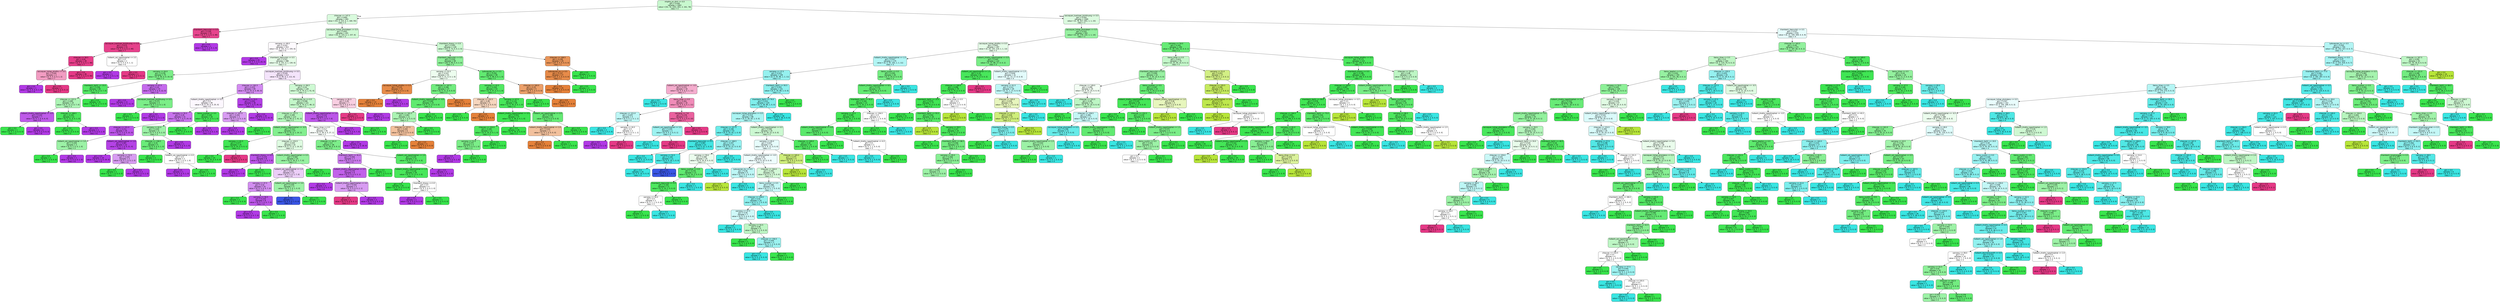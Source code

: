 digraph Tree {
node [shape=box, style="filled, rounded", color="black", fontname="helvetica"] ;
edge [fontname="helvetica"] ;
0 [label="nhiptho_on_dinh <= 0.5\ngini = 0.636\nsamples = 2062\nvalue = [53, 76, 1041, 651, 2, 161, 78]\nclass = 3", fillcolor="#c8f8ce"] ;
1 [label="chieucao <= 147.5\ngini = 0.664\nsamples = 493\nvalue = [53, 0, 224, 0, 1, 160, 55]\nclass = 3", fillcolor="#d9fadd"] ;
0 -> 1 [labeldistance=2.5, labelangle=45, headlabel="True"] ;
2 [label="khambenh_tiepxuctot <= 0.5\ngini = 0.109\nsamples = 52\nvalue = [0, 0, 0, 0, 0, 3, 49]\nclass = 7", fillcolor="#e7458d"] ;
1 -> 2 ;
3 [label="caccoquan_tuanhoan_binhthuong <= 0.5\ngini = 0.075\nsamples = 51\nvalue = [0, 0, 0, 0, 0, 2, 49]\nclass = 7", fillcolor="#e6418b"] ;
2 -> 3 ;
4 [label="chieucao <= 58.5\ngini = 0.04\nsamples = 49\nvalue = [0, 0, 0, 0, 0, 1, 48]\nclass = 7", fillcolor="#e63d89"] ;
3 -> 4 ;
5 [label="caccoquan_hohap_phoitho <= 0.5\ngini = 0.444\nsamples = 3\nvalue = [0, 0, 0, 0, 0, 1, 2]\nclass = 7", fillcolor="#f29cc2"] ;
4 -> 5 ;
6 [label="gini = 0.0\nsamples = 1\nvalue = [0, 0, 0, 0, 0, 1, 0]\nclass = 6", fillcolor="#b139e5"] ;
5 -> 6 ;
7 [label="gini = 0.0\nsamples = 2\nvalue = [0, 0, 0, 0, 0, 0, 2]\nclass = 7", fillcolor="#e53986"] ;
5 -> 7 ;
8 [label="gini = 0.0\nsamples = 46\nvalue = [0, 0, 0, 0, 0, 0, 46]\nclass = 7", fillcolor="#e53986"] ;
4 -> 8 ;
9 [label="hoibenh_sot_ngaykhoiphat <= 3.5\ngini = 0.5\nsamples = 2\nvalue = [0, 0, 0, 0, 0, 1, 1]\nclass = 6", fillcolor="#ffffff"] ;
3 -> 9 ;
10 [label="gini = 0.0\nsamples = 1\nvalue = [0, 0, 0, 0, 0, 1, 0]\nclass = 6", fillcolor="#b139e5"] ;
9 -> 10 ;
11 [label="gini = 0.0\nsamples = 1\nvalue = [0, 0, 0, 0, 0, 0, 1]\nclass = 7", fillcolor="#e53986"] ;
9 -> 11 ;
12 [label="gini = 0.0\nsamples = 1\nvalue = [0, 0, 0, 0, 0, 1, 0]\nclass = 6", fillcolor="#b139e5"] ;
2 -> 12 ;
13 [label="caccoquan_hohap_phoiraleam <= 0.5\ngini = 0.601\nsamples = 441\nvalue = [53, 0, 224, 0, 1, 157, 6]\nclass = 3", fillcolor="#d0f9d5"] ;
1 -> 13 ;
14 [label="cannang <= 46.0\ngini = 0.522\nsamples = 313\nvalue = [0, 0, 151, 0, 1, 155, 6]\nclass = 6", fillcolor="#fdfafe"] ;
13 -> 14 ;
15 [label="gini = 0.0\nsamples = 25\nvalue = [0, 0, 0, 0, 0, 25, 0]\nclass = 6", fillcolor="#b139e5"] ;
14 -> 15 ;
16 [label="khambenh_tiepxuctot <= 0.5\ngini = 0.521\nsamples = 288\nvalue = [0, 0, 151, 0, 1, 130, 6]\nclass = 3", fillcolor="#e5fce7"] ;
14 -> 16 ;
17 [label="cannang <= 64.0\ngini = 0.378\nsamples = 75\nvalue = [0, 0, 56, 0, 0, 19, 0]\nclass = 3", fillcolor="#7cee89"] ;
16 -> 17 ;
18 [label="khambenh_SpO2 <= 15.0\ngini = 0.206\nsamples = 60\nvalue = [0, 0, 53, 0, 0, 7, 0]\nclass = 3", fillcolor="#53e865"] ;
17 -> 18 ;
19 [label="chieucao <= 157.5\ngini = 0.465\nsamples = 19\nvalue = [0, 0, 12, 0, 0, 7, 0]\nclass = 3", fillcolor="#acf4b5"] ;
18 -> 19 ;
20 [label="hoibenh_khotho_ngaykhoiphat <= -0.5\ngini = 0.245\nsamples = 7\nvalue = [0, 0, 1, 0, 0, 6, 0]\nclass = 6", fillcolor="#be5ae9"] ;
19 -> 20 ;
21 [label="gini = 0.0\nsamples = 1\nvalue = [0, 0, 1, 0, 0, 0, 0]\nclass = 3", fillcolor="#39e54d"] ;
20 -> 21 ;
22 [label="gini = 0.0\nsamples = 6\nvalue = [0, 0, 0, 0, 0, 6, 0]\nclass = 6", fillcolor="#b139e5"] ;
20 -> 22 ;
23 [label="chieucao <= 168.5\ngini = 0.153\nsamples = 12\nvalue = [0, 0, 11, 0, 0, 1, 0]\nclass = 3", fillcolor="#4be75d"] ;
19 -> 23 ;
24 [label="gini = 0.0\nsamples = 11\nvalue = [0, 0, 11, 0, 0, 0, 0]\nclass = 3", fillcolor="#39e54d"] ;
23 -> 24 ;
25 [label="gini = 0.0\nsamples = 1\nvalue = [0, 0, 0, 0, 0, 1, 0]\nclass = 6", fillcolor="#b139e5"] ;
23 -> 25 ;
26 [label="gini = 0.0\nsamples = 41\nvalue = [0, 0, 41, 0, 0, 0, 0]\nclass = 3", fillcolor="#39e54d"] ;
18 -> 26 ;
27 [label="cannang <= 67.5\ngini = 0.32\nsamples = 15\nvalue = [0, 0, 3, 0, 0, 12, 0]\nclass = 6", fillcolor="#c46aec"] ;
17 -> 27 ;
28 [label="gini = 0.0\nsamples = 11\nvalue = [0, 0, 0, 0, 0, 11, 0]\nclass = 6", fillcolor="#b139e5"] ;
27 -> 28 ;
29 [label="caccoquan_tuanhoan_binhthuong <= 0.5\ngini = 0.375\nsamples = 4\nvalue = [0, 0, 3, 0, 0, 1, 0]\nclass = 3", fillcolor="#7bee88"] ;
27 -> 29 ;
30 [label="gini = 0.0\nsamples = 3\nvalue = [0, 0, 3, 0, 0, 0, 0]\nclass = 3", fillcolor="#39e54d"] ;
29 -> 30 ;
31 [label="gini = 0.0\nsamples = 1\nvalue = [0, 0, 0, 0, 0, 1, 0]\nclass = 6", fillcolor="#b139e5"] ;
29 -> 31 ;
32 [label="caccoquan_tuanhoan_binhthuong <= 0.5\ngini = 0.529\nsamples = 213\nvalue = [0, 0, 95, 0, 1, 111, 6]\nclass = 6", fillcolor="#f4e4fb"] ;
16 -> 32 ;
33 [label="chieucao <= 162.5\ngini = 0.415\nsamples = 85\nvalue = [0, 0, 25, 0, 0, 60, 0]\nclass = 6", fillcolor="#d28bf0"] ;
32 -> 33 ;
34 [label="hoibenh_khotho_ngaykhoiphat <= 0.5\ngini = 0.5\nsamples = 49\nvalue = [0, 0, 24, 0, 0, 25, 0]\nclass = 6", fillcolor="#fcf7fe"] ;
33 -> 34 ;
35 [label="cannang <= 55.5\ngini = 0.35\nsamples = 31\nvalue = [0, 0, 7, 0, 0, 24, 0]\nclass = 6", fillcolor="#c873ed"] ;
34 -> 35 ;
36 [label="chieucao <= 151.0\ngini = 0.211\nsamples = 25\nvalue = [0, 0, 3, 0, 0, 22, 0]\nclass = 6", fillcolor="#bc54e9"] ;
35 -> 36 ;
37 [label="hoibenh_sot_ngaykhoiphat <= 3.0\ngini = 0.444\nsamples = 3\nvalue = [0, 0, 2, 0, 0, 1, 0]\nclass = 3", fillcolor="#9cf2a6"] ;
36 -> 37 ;
38 [label="gini = 0.0\nsamples = 2\nvalue = [0, 0, 2, 0, 0, 0, 0]\nclass = 3", fillcolor="#39e54d"] ;
37 -> 38 ;
39 [label="gini = 0.0\nsamples = 1\nvalue = [0, 0, 0, 0, 0, 1, 0]\nclass = 6", fillcolor="#b139e5"] ;
37 -> 39 ;
40 [label="hoibenh_sot_ngaykhoiphat <= 1.0\ngini = 0.087\nsamples = 22\nvalue = [0, 0, 1, 0, 0, 21, 0]\nclass = 6", fillcolor="#b542e6"] ;
36 -> 40 ;
41 [label="gini = 0.0\nsamples = 19\nvalue = [0, 0, 0, 0, 0, 19, 0]\nclass = 6", fillcolor="#b139e5"] ;
40 -> 41 ;
42 [label="cannang <= 52.5\ngini = 0.444\nsamples = 3\nvalue = [0, 0, 1, 0, 0, 2, 0]\nclass = 6", fillcolor="#d89cf2"] ;
40 -> 42 ;
43 [label="gini = 0.0\nsamples = 1\nvalue = [0, 0, 1, 0, 0, 0, 0]\nclass = 3", fillcolor="#39e54d"] ;
42 -> 43 ;
44 [label="gini = 0.0\nsamples = 2\nvalue = [0, 0, 0, 0, 0, 2, 0]\nclass = 6", fillcolor="#b139e5"] ;
42 -> 44 ;
45 [label="cannang <= 62.0\ngini = 0.444\nsamples = 6\nvalue = [0, 0, 4, 0, 0, 2, 0]\nclass = 3", fillcolor="#9cf2a6"] ;
35 -> 45 ;
46 [label="chieucao <= 158.5\ngini = 0.32\nsamples = 5\nvalue = [0, 0, 4, 0, 0, 1, 0]\nclass = 3", fillcolor="#6aec79"] ;
45 -> 46 ;
47 [label="gini = 0.0\nsamples = 3\nvalue = [0, 0, 3, 0, 0, 0, 0]\nclass = 3", fillcolor="#39e54d"] ;
46 -> 47 ;
48 [label="hoibenh_sot_ngaykhoiphat <= 0.5\ngini = 0.5\nsamples = 2\nvalue = [0, 0, 1, 0, 0, 1, 0]\nclass = 3", fillcolor="#ffffff"] ;
46 -> 48 ;
49 [label="gini = 0.0\nsamples = 1\nvalue = [0, 0, 0, 0, 0, 1, 0]\nclass = 6", fillcolor="#b139e5"] ;
48 -> 49 ;
50 [label="gini = 0.0\nsamples = 1\nvalue = [0, 0, 1, 0, 0, 0, 0]\nclass = 3", fillcolor="#39e54d"] ;
48 -> 50 ;
51 [label="gini = 0.0\nsamples = 1\nvalue = [0, 0, 0, 0, 0, 1, 0]\nclass = 6", fillcolor="#b139e5"] ;
45 -> 51 ;
52 [label="tiensu_suythan <= 0.5\ngini = 0.105\nsamples = 18\nvalue = [0, 0, 17, 0, 0, 1, 0]\nclass = 3", fillcolor="#45e757"] ;
34 -> 52 ;
53 [label="gini = 0.0\nsamples = 17\nvalue = [0, 0, 17, 0, 0, 0, 0]\nclass = 3", fillcolor="#39e54d"] ;
52 -> 53 ;
54 [label="gini = 0.0\nsamples = 1\nvalue = [0, 0, 0, 0, 0, 1, 0]\nclass = 6", fillcolor="#b139e5"] ;
52 -> 54 ;
55 [label="cannang <= 53.5\ngini = 0.054\nsamples = 36\nvalue = [0, 0, 1, 0, 0, 35, 0]\nclass = 6", fillcolor="#b33fe6"] ;
33 -> 55 ;
56 [label="chieucao <= 167.5\ngini = 0.444\nsamples = 3\nvalue = [0, 0, 1, 0, 0, 2, 0]\nclass = 6", fillcolor="#d89cf2"] ;
55 -> 56 ;
57 [label="gini = 0.0\nsamples = 2\nvalue = [0, 0, 0, 0, 0, 2, 0]\nclass = 6", fillcolor="#b139e5"] ;
56 -> 57 ;
58 [label="gini = 0.0\nsamples = 1\nvalue = [0, 0, 1, 0, 0, 0, 0]\nclass = 3", fillcolor="#39e54d"] ;
56 -> 58 ;
59 [label="gini = 0.0\nsamples = 33\nvalue = [0, 0, 0, 0, 0, 33, 0]\nclass = 6", fillcolor="#b139e5"] ;
55 -> 59 ;
60 [label="cannang <= 66.5\ngini = 0.54\nsamples = 128\nvalue = [0, 0, 70, 0, 1, 51, 6]\nclass = 3", fillcolor="#cef9d3"] ;
32 -> 60 ;
61 [label="lydovaovien_ho <= 0.5\ngini = 0.508\nsamples = 121\nvalue = [0, 0, 70, 0, 1, 48, 2]\nclass = 3", fillcolor="#c3f7c9"] ;
60 -> 61 ;
62 [label="chieucao <= 157.5\ngini = 0.495\nsamples = 113\nvalue = [0, 0, 69, 0, 1, 41, 2]\nclass = 3", fillcolor="#b2f5ba"] ;
61 -> 62 ;
63 [label="hoibenh_khotho_ngaykhoiphat <= -0.5\ngini = 0.422\nsamples = 57\nvalue = [0, 0, 41, 0, 1, 14, 1]\nclass = 3", fillcolor="#83ef8f"] ;
62 -> 63 ;
64 [label="cannang <= 61.5\ngini = 0.077\nsamples = 25\nvalue = [0, 0, 24, 0, 0, 0, 1]\nclass = 3", fillcolor="#41e654"] ;
63 -> 64 ;
65 [label="gini = 0.0\nsamples = 24\nvalue = [0, 0, 24, 0, 0, 0, 0]\nclass = 3", fillcolor="#39e54d"] ;
64 -> 65 ;
66 [label="gini = 0.0\nsamples = 1\nvalue = [0, 0, 0, 0, 0, 0, 1]\nclass = 7", fillcolor="#e53986"] ;
64 -> 66 ;
67 [label="chieucao <= 153.5\ngini = 0.525\nsamples = 32\nvalue = [0, 0, 17, 0, 1, 14, 0]\nclass = 3", fillcolor="#defbe1"] ;
63 -> 67 ;
68 [label="khambenh_thooxy <= 0.5\ngini = 0.219\nsamples = 8\nvalue = [0, 0, 1, 0, 0, 7, 0]\nclass = 6", fillcolor="#bc55e9"] ;
67 -> 68 ;
69 [label="gini = 0.0\nsamples = 7\nvalue = [0, 0, 0, 0, 0, 7, 0]\nclass = 6", fillcolor="#b139e5"] ;
68 -> 69 ;
70 [label="gini = 0.0\nsamples = 1\nvalue = [0, 0, 1, 0, 0, 0, 0]\nclass = 3", fillcolor="#39e54d"] ;
68 -> 70 ;
71 [label="hoibenh_khotho_ngaykhoiphat <= 0.5\ngini = 0.469\nsamples = 24\nvalue = [0, 0, 16, 0, 1, 7, 0]\nclass = 3", fillcolor="#96f1a1"] ;
67 -> 71 ;
72 [label="hoibenh_sot_ngaykhoiphat <= 1.0\ngini = 0.556\nsamples = 13\nvalue = [0, 0, 5, 0, 1, 7, 0]\nclass = 6", fillcolor="#eccef8"] ;
71 -> 72 ;
73 [label="cannang <= 47.5\ngini = 0.42\nsamples = 10\nvalue = [0, 0, 3, 0, 0, 7, 0]\nclass = 6", fillcolor="#d28ef0"] ;
72 -> 73 ;
74 [label="gini = 0.0\nsamples = 2\nvalue = [0, 0, 2, 0, 0, 0, 0]\nclass = 3", fillcolor="#39e54d"] ;
73 -> 74 ;
75 [label="cannang <= 56.5\ngini = 0.219\nsamples = 8\nvalue = [0, 0, 1, 0, 0, 7, 0]\nclass = 6", fillcolor="#bc55e9"] ;
73 -> 75 ;
76 [label="gini = 0.0\nsamples = 7\nvalue = [0, 0, 0, 0, 0, 7, 0]\nclass = 6", fillcolor="#b139e5"] ;
75 -> 76 ;
77 [label="gini = 0.0\nsamples = 1\nvalue = [0, 0, 1, 0, 0, 0, 0]\nclass = 3", fillcolor="#39e54d"] ;
75 -> 77 ;
78 [label="hoibenh_sot_ngaykhoiphat <= 3.0\ngini = 0.444\nsamples = 3\nvalue = [0, 0, 2, 0, 1, 0, 0]\nclass = 3", fillcolor="#9cf2a6"] ;
72 -> 78 ;
79 [label="gini = 0.0\nsamples = 1\nvalue = [0, 0, 0, 0, 1, 0, 0]\nclass = 5", fillcolor="#3956e5"] ;
78 -> 79 ;
80 [label="gini = 0.0\nsamples = 2\nvalue = [0, 0, 2, 0, 0, 0, 0]\nclass = 3", fillcolor="#39e54d"] ;
78 -> 80 ;
81 [label="gini = 0.0\nsamples = 11\nvalue = [0, 0, 11, 0, 0, 0, 0]\nclass = 3", fillcolor="#39e54d"] ;
71 -> 81 ;
82 [label="tiensu_khoe <= 0.5\ngini = 0.517\nsamples = 56\nvalue = [0, 0, 28, 0, 0, 27, 1]\nclass = 3", fillcolor="#f8fef9"] ;
62 -> 82 ;
83 [label="chieucao <= 161.0\ngini = 0.4\nsamples = 38\nvalue = [0, 0, 28, 0, 0, 9, 1]\nclass = 3", fillcolor="#7dee8a"] ;
82 -> 83 ;
84 [label="khambenh_SpO2 <= 91.0\ngini = 0.449\nsamples = 7\nvalue = [0, 0, 1, 0, 0, 5, 1]\nclass = 6", fillcolor="#cb7bee"] ;
83 -> 84 ;
85 [label="hoibenh_khotho_ngaykhoiphat <= 0.5\ngini = 0.278\nsamples = 6\nvalue = [0, 0, 0, 0, 0, 5, 1]\nclass = 6", fillcolor="#c161ea"] ;
84 -> 85 ;
86 [label="gini = 0.0\nsamples = 3\nvalue = [0, 0, 0, 0, 0, 3, 0]\nclass = 6", fillcolor="#b139e5"] ;
85 -> 86 ;
87 [label="hoibenh_khotho_ngaykhoiphat <= 4.0\ngini = 0.444\nsamples = 3\nvalue = [0, 0, 0, 0, 0, 2, 1]\nclass = 6", fillcolor="#d89cf2"] ;
85 -> 87 ;
88 [label="gini = 0.0\nsamples = 1\nvalue = [0, 0, 0, 0, 0, 0, 1]\nclass = 7", fillcolor="#e53986"] ;
87 -> 88 ;
89 [label="gini = 0.0\nsamples = 2\nvalue = [0, 0, 0, 0, 0, 2, 0]\nclass = 6", fillcolor="#b139e5"] ;
87 -> 89 ;
90 [label="gini = 0.0\nsamples = 1\nvalue = [0, 0, 1, 0, 0, 0, 0]\nclass = 3", fillcolor="#39e54d"] ;
84 -> 90 ;
91 [label="hoibenh_sot_ngaykhoiphat <= 2.0\ngini = 0.225\nsamples = 31\nvalue = [0, 0, 27, 0, 0, 4, 0]\nclass = 3", fillcolor="#56e967"] ;
83 -> 91 ;
92 [label="hoibenh_khotho_ngaykhoiphat <= 1.5\ngini = 0.128\nsamples = 29\nvalue = [0, 0, 27, 0, 0, 2, 0]\nclass = 3", fillcolor="#48e75a"] ;
91 -> 92 ;
93 [label="gini = 0.0\nsamples = 25\nvalue = [0, 0, 25, 0, 0, 0, 0]\nclass = 3", fillcolor="#39e54d"] ;
92 -> 93 ;
94 [label="khambenh_thooxy <= 0.5\ngini = 0.5\nsamples = 4\nvalue = [0, 0, 2, 0, 0, 2, 0]\nclass = 3", fillcolor="#ffffff"] ;
92 -> 94 ;
95 [label="gini = 0.0\nsamples = 2\nvalue = [0, 0, 0, 0, 0, 2, 0]\nclass = 6", fillcolor="#b139e5"] ;
94 -> 95 ;
96 [label="gini = 0.0\nsamples = 2\nvalue = [0, 0, 2, 0, 0, 0, 0]\nclass = 3", fillcolor="#39e54d"] ;
94 -> 96 ;
97 [label="gini = 0.0\nsamples = 2\nvalue = [0, 0, 0, 0, 0, 2, 0]\nclass = 6", fillcolor="#b139e5"] ;
91 -> 97 ;
98 [label="gini = 0.0\nsamples = 18\nvalue = [0, 0, 0, 0, 0, 18, 0]\nclass = 6", fillcolor="#b139e5"] ;
82 -> 98 ;
99 [label="hoibenh_khotho_ngaykhoiphat <= 1.0\ngini = 0.219\nsamples = 8\nvalue = [0, 0, 1, 0, 0, 7, 0]\nclass = 6", fillcolor="#bc55e9"] ;
61 -> 99 ;
100 [label="gini = 0.0\nsamples = 7\nvalue = [0, 0, 0, 0, 0, 7, 0]\nclass = 6", fillcolor="#b139e5"] ;
99 -> 100 ;
101 [label="gini = 0.0\nsamples = 1\nvalue = [0, 0, 1, 0, 0, 0, 0]\nclass = 3", fillcolor="#39e54d"] ;
99 -> 101 ;
102 [label="cannang <= 81.5\ngini = 0.49\nsamples = 7\nvalue = [0, 0, 0, 0, 0, 3, 4]\nclass = 7", fillcolor="#f8cee1"] ;
60 -> 102 ;
103 [label="gini = 0.0\nsamples = 4\nvalue = [0, 0, 0, 0, 0, 0, 4]\nclass = 7", fillcolor="#e53986"] ;
102 -> 103 ;
104 [label="gini = 0.0\nsamples = 3\nvalue = [0, 0, 0, 0, 0, 3, 0]\nclass = 6", fillcolor="#b139e5"] ;
102 -> 104 ;
105 [label="khambenh_thooxy <= 0.5\ngini = 0.503\nsamples = 128\nvalue = [53, 0, 73, 0, 0, 2, 0]\nclass = 3", fillcolor="#caf8d0"] ;
13 -> 105 ;
106 [label="khambenh_tiepxuctot <= 0.5\ngini = 0.434\nsamples = 99\nvalue = [28, 0, 69, 0, 0, 2, 0]\nclass = 3", fillcolor="#8df098"] ;
105 -> 106 ;
107 [label="cannang <= 52.5\ngini = 0.522\nsamples = 41\nvalue = [19, 0, 21, 0, 0, 1, 0]\nclass = 3", fillcolor="#edfdef"] ;
106 -> 107 ;
108 [label="caccoquan_hohap_phoitho <= 0.5\ngini = 0.133\nsamples = 14\nvalue = [13, 0, 0, 0, 0, 1, 0]\nclass = 1", fillcolor="#e78b48"] ;
107 -> 108 ;
109 [label="gini = 0.0\nsamples = 13\nvalue = [13, 0, 0, 0, 0, 0, 0]\nclass = 1", fillcolor="#e58139"] ;
108 -> 109 ;
110 [label="gini = 0.0\nsamples = 1\nvalue = [0, 0, 0, 0, 0, 1, 0]\nclass = 6", fillcolor="#b139e5"] ;
108 -> 110 ;
111 [label="chieucao <= 167.5\ngini = 0.346\nsamples = 27\nvalue = [6, 0, 21, 0, 0, 0, 0]\nclass = 3", fillcolor="#72ec80"] ;
107 -> 111 ;
112 [label="hoibenh_khotho_ngaykhoiphat <= -0.5\ngini = 0.269\nsamples = 25\nvalue = [4, 0, 21, 0, 0, 0, 0]\nclass = 3", fillcolor="#5fea6f"] ;
111 -> 112 ;
113 [label="chieucao <= 161.5\ngini = 0.463\nsamples = 11\nvalue = [4, 0, 7, 0, 0, 0, 0]\nclass = 3", fillcolor="#aaf4b3"] ;
112 -> 113 ;
114 [label="chieucao <= 157.5\ngini = 0.444\nsamples = 6\nvalue = [4, 0, 2, 0, 0, 0, 0]\nclass = 1", fillcolor="#f2c09c"] ;
113 -> 114 ;
115 [label="gini = 0.0\nsamples = 2\nvalue = [0, 0, 2, 0, 0, 0, 0]\nclass = 3", fillcolor="#39e54d"] ;
114 -> 115 ;
116 [label="gini = 0.0\nsamples = 4\nvalue = [4, 0, 0, 0, 0, 0, 0]\nclass = 1", fillcolor="#e58139"] ;
114 -> 116 ;
117 [label="gini = 0.0\nsamples = 5\nvalue = [0, 0, 5, 0, 0, 0, 0]\nclass = 3", fillcolor="#39e54d"] ;
113 -> 117 ;
118 [label="gini = 0.0\nsamples = 14\nvalue = [0, 0, 14, 0, 0, 0, 0]\nclass = 3", fillcolor="#39e54d"] ;
112 -> 118 ;
119 [label="gini = 0.0\nsamples = 2\nvalue = [2, 0, 0, 0, 0, 0, 0]\nclass = 1", fillcolor="#e58139"] ;
111 -> 119 ;
120 [label="lydovaovien_ho <= 0.5\ngini = 0.291\nsamples = 58\nvalue = [9, 0, 48, 0, 0, 1, 0]\nclass = 3", fillcolor="#61ea71"] ;
106 -> 120 ;
121 [label="cannang <= 42.5\ngini = 0.204\nsamples = 53\nvalue = [5, 0, 47, 0, 0, 1, 0]\nclass = 3", fillcolor="#52e863"] ;
120 -> 121 ;
122 [label="chieucao <= 152.5\ngini = 0.48\nsamples = 5\nvalue = [3, 0, 2, 0, 0, 0, 0]\nclass = 1", fillcolor="#f6d5bd"] ;
121 -> 122 ;
123 [label="gini = 0.0\nsamples = 2\nvalue = [0, 0, 2, 0, 0, 0, 0]\nclass = 3", fillcolor="#39e54d"] ;
122 -> 123 ;
124 [label="gini = 0.0\nsamples = 3\nvalue = [3, 0, 0, 0, 0, 0, 0]\nclass = 1", fillcolor="#e58139"] ;
122 -> 124 ;
125 [label="cannang <= 67.5\ngini = 0.119\nsamples = 48\nvalue = [2, 0, 45, 0, 0, 1, 0]\nclass = 3", fillcolor="#46e759"] ;
121 -> 125 ;
126 [label="hoibenh_khotho_ngaykhoiphat <= 0.5\ngini = 0.053\nsamples = 37\nvalue = [0, 0, 36, 0, 0, 1, 0]\nclass = 3", fillcolor="#3ee652"] ;
125 -> 126 ;
127 [label="chieucao <= 153.5\ngini = 0.165\nsamples = 11\nvalue = [0, 0, 10, 0, 0, 1, 0]\nclass = 3", fillcolor="#4de85f"] ;
126 -> 127 ;
128 [label="cannang <= 51.0\ngini = 0.375\nsamples = 4\nvalue = [0, 0, 3, 0, 0, 1, 0]\nclass = 3", fillcolor="#7bee88"] ;
127 -> 128 ;
129 [label="gini = 0.0\nsamples = 1\nvalue = [0, 0, 0, 0, 0, 1, 0]\nclass = 6", fillcolor="#b139e5"] ;
128 -> 129 ;
130 [label="gini = 0.0\nsamples = 3\nvalue = [0, 0, 3, 0, 0, 0, 0]\nclass = 3", fillcolor="#39e54d"] ;
128 -> 130 ;
131 [label="gini = 0.0\nsamples = 7\nvalue = [0, 0, 7, 0, 0, 0, 0]\nclass = 3", fillcolor="#39e54d"] ;
127 -> 131 ;
132 [label="gini = 0.0\nsamples = 26\nvalue = [0, 0, 26, 0, 0, 0, 0]\nclass = 3", fillcolor="#39e54d"] ;
126 -> 132 ;
133 [label="hoibenh_sot_ngaykhoiphat <= 0.5\ngini = 0.298\nsamples = 11\nvalue = [2, 0, 9, 0, 0, 0, 0]\nclass = 3", fillcolor="#65eb75"] ;
125 -> 133 ;
134 [label="hoibenh_khotho_ngaykhoiphat <= 2.0\ngini = 0.444\nsamples = 3\nvalue = [2, 0, 1, 0, 0, 0, 0]\nclass = 1", fillcolor="#f2c09c"] ;
133 -> 134 ;
135 [label="gini = 0.0\nsamples = 2\nvalue = [2, 0, 0, 0, 0, 0, 0]\nclass = 1", fillcolor="#e58139"] ;
134 -> 135 ;
136 [label="gini = 0.0\nsamples = 1\nvalue = [0, 0, 1, 0, 0, 0, 0]\nclass = 3", fillcolor="#39e54d"] ;
134 -> 136 ;
137 [label="gini = 0.0\nsamples = 8\nvalue = [0, 0, 8, 0, 0, 0, 0]\nclass = 3", fillcolor="#39e54d"] ;
133 -> 137 ;
138 [label="chieucao <= 160.0\ngini = 0.32\nsamples = 5\nvalue = [4, 0, 1, 0, 0, 0, 0]\nclass = 1", fillcolor="#eca06a"] ;
120 -> 138 ;
139 [label="gini = 0.0\nsamples = 1\nvalue = [0, 0, 1, 0, 0, 0, 0]\nclass = 3", fillcolor="#39e54d"] ;
138 -> 139 ;
140 [label="gini = 0.0\nsamples = 4\nvalue = [4, 0, 0, 0, 0, 0, 0]\nclass = 1", fillcolor="#e58139"] ;
138 -> 140 ;
141 [label="chieucao <= 168.5\ngini = 0.238\nsamples = 29\nvalue = [25, 0, 4, 0, 0, 0, 0]\nclass = 1", fillcolor="#e99559"] ;
105 -> 141 ;
142 [label="lydovaovien_ho <= 0.5\ngini = 0.137\nsamples = 27\nvalue = [25, 0, 2, 0, 0, 0, 0]\nclass = 1", fillcolor="#e78b49"] ;
141 -> 142 ;
143 [label="gini = 0.0\nsamples = 25\nvalue = [25, 0, 0, 0, 0, 0, 0]\nclass = 1", fillcolor="#e58139"] ;
142 -> 143 ;
144 [label="gini = 0.0\nsamples = 2\nvalue = [0, 0, 2, 0, 0, 0, 0]\nclass = 3", fillcolor="#39e54d"] ;
142 -> 144 ;
145 [label="gini = 0.0\nsamples = 2\nvalue = [0, 0, 2, 0, 0, 0, 0]\nclass = 3", fillcolor="#39e54d"] ;
141 -> 145 ;
146 [label="caccoquan_tuanhoan_binhthuong <= 0.5\ngini = 0.554\nsamples = 1569\nvalue = [0, 76, 817, 651, 1, 1, 23]\nclass = 3", fillcolor="#dbfadf"] ;
0 -> 146 [labeldistance=2.5, labelangle=-45, headlabel="False"] ;
147 [label="caccoquan_hohap_phoiraleam <= 0.5\ngini = 0.524\nsamples = 591\nvalue = [0, 55, 378, 142, 1, 1, 14]\nclass = 3", fillcolor="#97f1a1"] ;
146 -> 147 ;
148 [label="caccoquan_hohap_phoitho <= 0.5\ngini = 0.601\nsamples = 297\nvalue = [0, 20, 143, 119, 1, 1, 13]\nclass = 3", fillcolor="#e4fbe7"] ;
147 -> 148 ;
149 [label="hoibenh_khotho_ngaykhoiphat <= 1.5\ngini = 0.557\nsamples = 175\nvalue = [0, 5, 55, 102, 1, 1, 11]\nclass = 4", fillcolor="#b1f5f4"] ;
148 -> 149 ;
150 [label="cannang <= 37.5\ngini = 0.523\nsamples = 149\nvalue = [0, 5, 35, 96, 1, 1, 11]\nclass = 4", fillcolor="#95f1ef"] ;
149 -> 150 ;
151 [label="hoibenh_sot_ngaykhoiphat <= -0.5\ngini = 0.512\nsamples = 18\nvalue = [0, 0, 0, 6, 0, 1, 11]\nclass = 7", fillcolor="#f4accd"] ;
150 -> 151 ;
152 [label="gini = 0.0\nsamples = 2\nvalue = [0, 0, 0, 2, 0, 0, 0]\nclass = 4", fillcolor="#39e5e2"] ;
151 -> 152 ;
153 [label="tiensu_khoe <= 0.5\ngini = 0.461\nsamples = 16\nvalue = [0, 0, 0, 4, 0, 1, 11]\nclass = 7", fillcolor="#f08cb8"] ;
151 -> 153 ;
154 [label="chieucao <= 121.0\ngini = 0.625\nsamples = 4\nvalue = [0, 0, 0, 2, 0, 1, 1]\nclass = 4", fillcolor="#bdf6f5"] ;
153 -> 154 ;
155 [label="gini = 0.0\nsamples = 2\nvalue = [0, 0, 0, 2, 0, 0, 0]\nclass = 4", fillcolor="#39e5e2"] ;
154 -> 155 ;
156 [label="cannang <= 20.5\ngini = 0.5\nsamples = 2\nvalue = [0, 0, 0, 0, 0, 1, 1]\nclass = 6", fillcolor="#ffffff"] ;
154 -> 156 ;
157 [label="gini = 0.0\nsamples = 1\nvalue = [0, 0, 0, 0, 0, 1, 0]\nclass = 6", fillcolor="#b139e5"] ;
156 -> 157 ;
158 [label="gini = 0.0\nsamples = 1\nvalue = [0, 0, 0, 0, 0, 0, 1]\nclass = 7", fillcolor="#e53986"] ;
156 -> 158 ;
159 [label="cannang <= 7.8\ngini = 0.278\nsamples = 12\nvalue = [0, 0, 0, 2, 0, 0, 10]\nclass = 7", fillcolor="#ea619e"] ;
153 -> 159 ;
160 [label="hoibenh_sot_ngaykhoiphat <= 3.5\ngini = 0.444\nsamples = 3\nvalue = [0, 0, 0, 2, 0, 0, 1]\nclass = 4", fillcolor="#9cf2f0"] ;
159 -> 160 ;
161 [label="gini = 0.0\nsamples = 2\nvalue = [0, 0, 0, 2, 0, 0, 0]\nclass = 4", fillcolor="#39e5e2"] ;
160 -> 161 ;
162 [label="gini = 0.0\nsamples = 1\nvalue = [0, 0, 0, 0, 0, 0, 1]\nclass = 7", fillcolor="#e53986"] ;
160 -> 162 ;
163 [label="gini = 0.0\nsamples = 9\nvalue = [0, 0, 0, 0, 0, 0, 9]\nclass = 7", fillcolor="#e53986"] ;
159 -> 163 ;
164 [label="khambenh_SpO2 <= 93.5\ngini = 0.455\nsamples = 131\nvalue = [0, 5, 35, 90, 1, 0, 0]\nclass = 4", fillcolor="#8ef0ee"] ;
150 -> 164 ;
165 [label="khambenh_SpO2 <= 76.0\ngini = 0.421\nsamples = 124\nvalue = [0, 5, 28, 90, 1, 0, 0]\nclass = 4", fillcolor="#7feeec"] ;
164 -> 165 ;
166 [label="caccoquan_hohap_phoiraleno <= 0.5\ngini = 0.519\nsamples = 88\nvalue = [0, 5, 28, 54, 1, 0, 0]\nclass = 4", fillcolor="#a9f4f2"] ;
165 -> 166 ;
167 [label="chieucao <= 157.5\ngini = 0.336\nsamples = 53\nvalue = [0, 0, 10, 42, 1, 0, 0]\nclass = 4", fillcolor="#6cece9"] ;
166 -> 167 ;
168 [label="khambenh_tiepxuctot <= 0.5\ngini = 0.087\nsamples = 22\nvalue = [0, 0, 0, 21, 1, 0, 0]\nclass = 4", fillcolor="#42e6e3"] ;
167 -> 168 ;
169 [label="gini = 0.0\nsamples = 11\nvalue = [0, 0, 0, 11, 0, 0, 0]\nclass = 4", fillcolor="#39e5e2"] ;
168 -> 169 ;
170 [label="cannang <= 52.5\ngini = 0.165\nsamples = 11\nvalue = [0, 0, 0, 10, 1, 0, 0]\nclass = 4", fillcolor="#4de8e5"] ;
168 -> 170 ;
171 [label="gini = 0.0\nsamples = 10\nvalue = [0, 0, 0, 10, 0, 0, 0]\nclass = 4", fillcolor="#39e5e2"] ;
170 -> 171 ;
172 [label="gini = 0.0\nsamples = 1\nvalue = [0, 0, 0, 0, 1, 0, 0]\nclass = 5", fillcolor="#3956e5"] ;
170 -> 172 ;
173 [label="chieucao <= 168.5\ngini = 0.437\nsamples = 31\nvalue = [0, 0, 10, 21, 0, 0, 0]\nclass = 4", fillcolor="#97f1f0"] ;
167 -> 173 ;
174 [label="cannang <= 59.0\ngini = 0.499\nsamples = 19\nvalue = [0, 0, 10, 9, 0, 0, 0]\nclass = 3", fillcolor="#ebfced"] ;
173 -> 174 ;
175 [label="tiensu_suythan <= 0.5\ngini = 0.278\nsamples = 12\nvalue = [0, 0, 10, 2, 0, 0, 0]\nclass = 3", fillcolor="#61ea71"] ;
174 -> 175 ;
176 [label="khambenh_tiepxuctot <= 0.5\ngini = 0.165\nsamples = 11\nvalue = [0, 0, 10, 1, 0, 0, 0]\nclass = 3", fillcolor="#4de85f"] ;
175 -> 176 ;
177 [label="cannang <= 50.0\ngini = 0.5\nsamples = 2\nvalue = [0, 0, 1, 1, 0, 0, 0]\nclass = 3", fillcolor="#ffffff"] ;
176 -> 177 ;
178 [label="gini = 0.0\nsamples = 1\nvalue = [0, 0, 1, 0, 0, 0, 0]\nclass = 3", fillcolor="#39e54d"] ;
177 -> 178 ;
179 [label="gini = 0.0\nsamples = 1\nvalue = [0, 0, 0, 1, 0, 0, 0]\nclass = 4", fillcolor="#39e5e2"] ;
177 -> 179 ;
180 [label="gini = 0.0\nsamples = 9\nvalue = [0, 0, 9, 0, 0, 0, 0]\nclass = 3", fillcolor="#39e54d"] ;
176 -> 180 ;
181 [label="gini = 0.0\nsamples = 1\nvalue = [0, 0, 0, 1, 0, 0, 0]\nclass = 4", fillcolor="#39e5e2"] ;
175 -> 181 ;
182 [label="gini = 0.0\nsamples = 7\nvalue = [0, 0, 0, 7, 0, 0, 0]\nclass = 4", fillcolor="#39e5e2"] ;
174 -> 182 ;
183 [label="gini = 0.0\nsamples = 12\nvalue = [0, 0, 0, 12, 0, 0, 0]\nclass = 4", fillcolor="#39e5e2"] ;
173 -> 183 ;
184 [label="hoibenh_khotho_ngaykhoiphat <= 0.5\ngini = 0.598\nsamples = 35\nvalue = [0, 5, 18, 12, 0, 0, 0]\nclass = 3", fillcolor="#cbf8d1"] ;
166 -> 184 ;
185 [label="cannang <= 65.0\ngini = 0.637\nsamples = 25\nvalue = [0, 5, 9, 11, 0, 0, 0]\nclass = 4", fillcolor="#e6fcfb"] ;
184 -> 185 ;
186 [label="hoibenh_khotho_ngaykhoiphat <= -0.5\ngini = 0.58\nsamples = 21\nvalue = [0, 2, 9, 10, 0, 0, 0]\nclass = 4", fillcolor="#eefdfd"] ;
185 -> 186 ;
187 [label="lydovaovien_ho <= 0.5\ngini = 0.48\nsamples = 5\nvalue = [0, 2, 0, 3, 0, 0, 0]\nclass = 4", fillcolor="#bdf6f5"] ;
186 -> 187 ;
188 [label="gini = 0.0\nsamples = 2\nvalue = [0, 2, 0, 0, 0, 0, 0]\nclass = 2", fillcolor="#b7e539"] ;
187 -> 188 ;
189 [label="gini = 0.0\nsamples = 3\nvalue = [0, 0, 0, 3, 0, 0, 0]\nclass = 4", fillcolor="#39e5e2"] ;
187 -> 189 ;
190 [label="chieucao <= 164.0\ngini = 0.492\nsamples = 16\nvalue = [0, 0, 9, 7, 0, 0, 0]\nclass = 3", fillcolor="#d3f9d7"] ;
186 -> 190 ;
191 [label="tiensu_suythan <= 0.5\ngini = 0.486\nsamples = 12\nvalue = [0, 0, 5, 7, 0, 0, 0]\nclass = 4", fillcolor="#c6f8f7"] ;
190 -> 191 ;
192 [label="chieucao <= 159.0\ngini = 0.42\nsamples = 10\nvalue = [0, 0, 3, 7, 0, 0, 0]\nclass = 4", fillcolor="#8ef0ee"] ;
191 -> 192 ;
193 [label="cannang <= 47.5\ngini = 0.49\nsamples = 7\nvalue = [0, 0, 3, 4, 0, 0, 0]\nclass = 4", fillcolor="#cef8f8"] ;
192 -> 193 ;
194 [label="gini = 0.0\nsamples = 2\nvalue = [0, 0, 0, 2, 0, 0, 0]\nclass = 4", fillcolor="#39e5e2"] ;
193 -> 194 ;
195 [label="cannang <= 52.5\ngini = 0.48\nsamples = 5\nvalue = [0, 0, 3, 2, 0, 0, 0]\nclass = 3", fillcolor="#bdf6c4"] ;
193 -> 195 ;
196 [label="gini = 0.0\nsamples = 2\nvalue = [0, 0, 2, 0, 0, 0, 0]\nclass = 3", fillcolor="#39e54d"] ;
195 -> 196 ;
197 [label="chieucao <= 156.5\ngini = 0.444\nsamples = 3\nvalue = [0, 0, 1, 2, 0, 0, 0]\nclass = 4", fillcolor="#9cf2f0"] ;
195 -> 197 ;
198 [label="gini = 0.0\nsamples = 2\nvalue = [0, 0, 0, 2, 0, 0, 0]\nclass = 4", fillcolor="#39e5e2"] ;
197 -> 198 ;
199 [label="gini = 0.0\nsamples = 1\nvalue = [0, 0, 1, 0, 0, 0, 0]\nclass = 3", fillcolor="#39e54d"] ;
197 -> 199 ;
200 [label="gini = 0.0\nsamples = 3\nvalue = [0, 0, 0, 3, 0, 0, 0]\nclass = 4", fillcolor="#39e5e2"] ;
192 -> 200 ;
201 [label="gini = 0.0\nsamples = 2\nvalue = [0, 0, 2, 0, 0, 0, 0]\nclass = 3", fillcolor="#39e54d"] ;
191 -> 201 ;
202 [label="gini = 0.0\nsamples = 4\nvalue = [0, 0, 4, 0, 0, 0, 0]\nclass = 3", fillcolor="#39e54d"] ;
190 -> 202 ;
203 [label="chieucao <= 165.0\ngini = 0.375\nsamples = 4\nvalue = [0, 3, 0, 1, 0, 0, 0]\nclass = 2", fillcolor="#cfee7b"] ;
185 -> 203 ;
204 [label="gini = 0.0\nsamples = 3\nvalue = [0, 3, 0, 0, 0, 0, 0]\nclass = 2", fillcolor="#b7e539"] ;
203 -> 204 ;
205 [label="gini = 0.0\nsamples = 1\nvalue = [0, 0, 0, 1, 0, 0, 0]\nclass = 4", fillcolor="#39e5e2"] ;
203 -> 205 ;
206 [label="chieucao <= 169.0\ngini = 0.18\nsamples = 10\nvalue = [0, 0, 9, 1, 0, 0, 0]\nclass = 3", fillcolor="#4fe861"] ;
184 -> 206 ;
207 [label="gini = 0.0\nsamples = 9\nvalue = [0, 0, 9, 0, 0, 0, 0]\nclass = 3", fillcolor="#39e54d"] ;
206 -> 207 ;
208 [label="gini = 0.0\nsamples = 1\nvalue = [0, 0, 0, 1, 0, 0, 0]\nclass = 4", fillcolor="#39e5e2"] ;
206 -> 208 ;
209 [label="gini = 0.0\nsamples = 36\nvalue = [0, 0, 0, 36, 0, 0, 0]\nclass = 4", fillcolor="#39e5e2"] ;
165 -> 209 ;
210 [label="gini = 0.0\nsamples = 7\nvalue = [0, 0, 7, 0, 0, 0, 0]\nclass = 3", fillcolor="#39e54d"] ;
164 -> 210 ;
211 [label="tiensu_suytim <= 0.5\ngini = 0.355\nsamples = 26\nvalue = [0, 0, 20, 6, 0, 0, 0]\nclass = 3", fillcolor="#74ed82"] ;
149 -> 211 ;
212 [label="hoibenh_khotho_ngaykhoiphat <= 8.5\ngini = 0.278\nsamples = 24\nvalue = [0, 0, 20, 4, 0, 0, 0]\nclass = 3", fillcolor="#61ea71"] ;
211 -> 212 ;
213 [label="khambenh_SpO2 <= 91.0\ngini = 0.165\nsamples = 22\nvalue = [0, 0, 20, 2, 0, 0, 0]\nclass = 3", fillcolor="#4de85f"] ;
212 -> 213 ;
214 [label="cannang <= 52.5\ngini = 0.095\nsamples = 20\nvalue = [0, 0, 19, 1, 0, 0, 0]\nclass = 3", fillcolor="#43e656"] ;
213 -> 214 ;
215 [label="hoibenh_khotho_ngaykhoiphat <= 4.0\ngini = 0.245\nsamples = 7\nvalue = [0, 0, 6, 1, 0, 0, 0]\nclass = 3", fillcolor="#5ae96b"] ;
214 -> 215 ;
216 [label="gini = 0.0\nsamples = 5\nvalue = [0, 0, 5, 0, 0, 0, 0]\nclass = 3", fillcolor="#39e54d"] ;
215 -> 216 ;
217 [label="hoibenh_khotho_ngaykhoiphat <= 6.5\ngini = 0.5\nsamples = 2\nvalue = [0, 0, 1, 1, 0, 0, 0]\nclass = 3", fillcolor="#ffffff"] ;
215 -> 217 ;
218 [label="gini = 0.0\nsamples = 1\nvalue = [0, 0, 0, 1, 0, 0, 0]\nclass = 4", fillcolor="#39e5e2"] ;
217 -> 218 ;
219 [label="gini = 0.0\nsamples = 1\nvalue = [0, 0, 1, 0, 0, 0, 0]\nclass = 3", fillcolor="#39e54d"] ;
217 -> 219 ;
220 [label="gini = 0.0\nsamples = 13\nvalue = [0, 0, 13, 0, 0, 0, 0]\nclass = 3", fillcolor="#39e54d"] ;
214 -> 220 ;
221 [label="chieucao <= 156.5\ngini = 0.5\nsamples = 2\nvalue = [0, 0, 1, 1, 0, 0, 0]\nclass = 3", fillcolor="#ffffff"] ;
213 -> 221 ;
222 [label="gini = 0.0\nsamples = 1\nvalue = [0, 0, 1, 0, 0, 0, 0]\nclass = 3", fillcolor="#39e54d"] ;
221 -> 222 ;
223 [label="gini = 0.0\nsamples = 1\nvalue = [0, 0, 0, 1, 0, 0, 0]\nclass = 4", fillcolor="#39e5e2"] ;
221 -> 223 ;
224 [label="gini = 0.0\nsamples = 2\nvalue = [0, 0, 0, 2, 0, 0, 0]\nclass = 4", fillcolor="#39e5e2"] ;
212 -> 224 ;
225 [label="gini = 0.0\nsamples = 2\nvalue = [0, 0, 0, 2, 0, 0, 0]\nclass = 4", fillcolor="#39e5e2"] ;
211 -> 225 ;
226 [label="hoibenh_khotho_ngaykhoiphat <= 0.5\ngini = 0.445\nsamples = 122\nvalue = [0, 15, 88, 17, 0, 0, 2]\nclass = 3", fillcolor="#79ed87"] ;
148 -> 226 ;
227 [label="hoibenh_sot_ngaykhoiphat <= 1.5\ngini = 0.14\nsamples = 81\nvalue = [0, 4, 75, 0, 0, 0, 2]\nclass = 3", fillcolor="#48e75b"] ;
226 -> 227 ;
228 [label="chieucao <= 166.5\ngini = 0.096\nsamples = 79\nvalue = [0, 4, 75, 0, 0, 0, 0]\nclass = 3", fillcolor="#44e656"] ;
227 -> 228 ;
229 [label="khambenh_SpO2 <= 15.0\ngini = 0.075\nsamples = 77\nvalue = [0, 3, 74, 0, 0, 0, 0]\nclass = 3", fillcolor="#41e654"] ;
228 -> 229 ;
230 [label="gini = 0.0\nsamples = 51\nvalue = [0, 0, 51, 0, 0, 0, 0]\nclass = 3", fillcolor="#39e54d"] ;
229 -> 230 ;
231 [label="khambenh_SpO2 <= 55.5\ngini = 0.204\nsamples = 26\nvalue = [0, 3, 23, 0, 0, 0, 0]\nclass = 3", fillcolor="#53e864"] ;
229 -> 231 ;
232 [label="gini = 0.0\nsamples = 1\nvalue = [0, 1, 0, 0, 0, 0, 0]\nclass = 2", fillcolor="#b7e539"] ;
231 -> 232 ;
233 [label="cannang <= 59.5\ngini = 0.147\nsamples = 25\nvalue = [0, 2, 23, 0, 0, 0, 0]\nclass = 3", fillcolor="#4ae75c"] ;
231 -> 233 ;
234 [label="gini = 0.0\nsamples = 16\nvalue = [0, 0, 16, 0, 0, 0, 0]\nclass = 3", fillcolor="#39e54d"] ;
233 -> 234 ;
235 [label="khambenh_SpO2 <= 88.5\ngini = 0.346\nsamples = 9\nvalue = [0, 2, 7, 0, 0, 0, 0]\nclass = 3", fillcolor="#72ec80"] ;
233 -> 235 ;
236 [label="cannang <= 65.0\ngini = 0.408\nsamples = 7\nvalue = [0, 2, 5, 0, 0, 0, 0]\nclass = 3", fillcolor="#88ef94"] ;
235 -> 236 ;
237 [label="gini = 0.444\nsamples = 6\nvalue = [0, 2, 4, 0, 0, 0, 0]\nclass = 3", fillcolor="#9cf2a6"] ;
236 -> 237 ;
238 [label="gini = 0.0\nsamples = 1\nvalue = [0, 0, 1, 0, 0, 0, 0]\nclass = 3", fillcolor="#39e54d"] ;
236 -> 238 ;
239 [label="gini = 0.0\nsamples = 2\nvalue = [0, 0, 2, 0, 0, 0, 0]\nclass = 3", fillcolor="#39e54d"] ;
235 -> 239 ;
240 [label="tiensu_khoe <= 0.5\ngini = 0.5\nsamples = 2\nvalue = [0, 1, 1, 0, 0, 0, 0]\nclass = 2", fillcolor="#ffffff"] ;
228 -> 240 ;
241 [label="gini = 0.0\nsamples = 1\nvalue = [0, 1, 0, 0, 0, 0, 0]\nclass = 2", fillcolor="#b7e539"] ;
240 -> 241 ;
242 [label="gini = 0.0\nsamples = 1\nvalue = [0, 0, 1, 0, 0, 0, 0]\nclass = 3", fillcolor="#39e54d"] ;
240 -> 242 ;
243 [label="gini = 0.0\nsamples = 2\nvalue = [0, 0, 0, 0, 0, 0, 2]\nclass = 7", fillcolor="#e53986"] ;
227 -> 243 ;
244 [label="hoibenh_khotho_ngaykhoiphat <= 1.5\ngini = 0.656\nsamples = 41\nvalue = [0, 11, 13, 17, 0, 0, 0]\nclass = 4", fillcolor="#e3fbfb"] ;
226 -> 244 ;
245 [label="cannang <= 61.5\ngini = 0.511\nsamples = 29\nvalue = [0, 11, 1, 17, 0, 0, 0]\nclass = 4", fillcolor="#bdf6f5"] ;
244 -> 245 ;
246 [label="chieucao <= 165.0\ngini = 0.526\nsamples = 19\nvalue = [0, 11, 1, 7, 0, 0, 0]\nclass = 2", fillcolor="#e7f6bd"] ;
245 -> 246 ;
247 [label="chieucao <= 157.5\ngini = 0.418\nsamples = 15\nvalue = [0, 11, 1, 3, 0, 0, 0]\nclass = 2", fillcolor="#cfee7b"] ;
246 -> 247 ;
248 [label="khambenh_thooxy <= 0.5\ngini = 0.375\nsamples = 4\nvalue = [0, 0, 1, 3, 0, 0, 0]\nclass = 4", fillcolor="#7beeec"] ;
247 -> 248 ;
249 [label="gini = 0.0\nsamples = 1\nvalue = [0, 0, 1, 0, 0, 0, 0]\nclass = 3", fillcolor="#39e54d"] ;
248 -> 249 ;
250 [label="gini = 0.0\nsamples = 3\nvalue = [0, 0, 0, 3, 0, 0, 0]\nclass = 4", fillcolor="#39e5e2"] ;
248 -> 250 ;
251 [label="gini = 0.0\nsamples = 11\nvalue = [0, 11, 0, 0, 0, 0, 0]\nclass = 2", fillcolor="#b7e539"] ;
247 -> 251 ;
252 [label="gini = 0.0\nsamples = 4\nvalue = [0, 0, 0, 4, 0, 0, 0]\nclass = 4", fillcolor="#39e5e2"] ;
246 -> 252 ;
253 [label="gini = 0.0\nsamples = 10\nvalue = [0, 0, 0, 10, 0, 0, 0]\nclass = 4", fillcolor="#39e5e2"] ;
245 -> 253 ;
254 [label="gini = 0.0\nsamples = 12\nvalue = [0, 0, 12, 0, 0, 0, 0]\nclass = 3", fillcolor="#39e54d"] ;
244 -> 254 ;
255 [label="cannang <= 54.0\ngini = 0.341\nsamples = 294\nvalue = [0, 35, 235, 23, 0, 0, 1]\nclass = 3", fillcolor="#66eb76"] ;
147 -> 255 ;
256 [label="tiensu_khoe <= 0.5\ngini = 0.623\nsamples = 79\nvalue = [0, 23, 40, 15, 0, 0, 1]\nclass = 3", fillcolor="#c3f7c9"] ;
255 -> 256 ;
257 [label="khambenh_tiepxuctot <= 0.5\ngini = 0.494\nsamples = 52\nvalue = [0, 4, 34, 14, 0, 0, 0]\nclass = 3", fillcolor="#97f1a1"] ;
256 -> 257 ;
258 [label="chieucao <= 149.0\ngini = 0.499\nsamples = 29\nvalue = [0, 0, 15, 14, 0, 0, 0]\nclass = 3", fillcolor="#f2fdf3"] ;
257 -> 258 ;
259 [label="gini = 0.0\nsamples = 4\nvalue = [0, 0, 0, 4, 0, 0, 0]\nclass = 4", fillcolor="#39e5e2"] ;
258 -> 259 ;
260 [label="chieucao <= 152.5\ngini = 0.48\nsamples = 25\nvalue = [0, 0, 15, 10, 0, 0, 0]\nclass = 3", fillcolor="#bdf6c4"] ;
258 -> 260 ;
261 [label="gini = 0.0\nsamples = 8\nvalue = [0, 0, 8, 0, 0, 0, 0]\nclass = 3", fillcolor="#39e54d"] ;
260 -> 261 ;
262 [label="chieucao <= 158.5\ngini = 0.484\nsamples = 17\nvalue = [0, 0, 7, 10, 0, 0, 0]\nclass = 4", fillcolor="#c4f7f6"] ;
260 -> 262 ;
263 [label="caccoquan_hohap_phoiraleno <= 0.5\ngini = 0.298\nsamples = 11\nvalue = [0, 0, 2, 9, 0, 0, 0]\nclass = 4", fillcolor="#65ebe8"] ;
262 -> 263 ;
264 [label="hoibenh_khotho_ngaykhoiphat <= 1.5\ngini = 0.444\nsamples = 3\nvalue = [0, 0, 2, 1, 0, 0, 0]\nclass = 3", fillcolor="#9cf2a6"] ;
263 -> 264 ;
265 [label="gini = 0.0\nsamples = 2\nvalue = [0, 0, 2, 0, 0, 0, 0]\nclass = 3", fillcolor="#39e54d"] ;
264 -> 265 ;
266 [label="gini = 0.0\nsamples = 1\nvalue = [0, 0, 0, 1, 0, 0, 0]\nclass = 4", fillcolor="#39e5e2"] ;
264 -> 266 ;
267 [label="gini = 0.0\nsamples = 8\nvalue = [0, 0, 0, 8, 0, 0, 0]\nclass = 4", fillcolor="#39e5e2"] ;
263 -> 267 ;
268 [label="hoibenh_khotho_ngaykhoiphat <= 0.5\ngini = 0.278\nsamples = 6\nvalue = [0, 0, 5, 1, 0, 0, 0]\nclass = 3", fillcolor="#61ea71"] ;
262 -> 268 ;
269 [label="gini = 0.0\nsamples = 5\nvalue = [0, 0, 5, 0, 0, 0, 0]\nclass = 3", fillcolor="#39e54d"] ;
268 -> 269 ;
270 [label="gini = 0.0\nsamples = 1\nvalue = [0, 0, 0, 1, 0, 0, 0]\nclass = 4", fillcolor="#39e5e2"] ;
268 -> 270 ;
271 [label="tiensu_suythan <= 0.5\ngini = 0.287\nsamples = 23\nvalue = [0, 4, 19, 0, 0, 0, 0]\nclass = 3", fillcolor="#63ea72"] ;
257 -> 271 ;
272 [label="hoibenh_khotho_ngaykhoiphat <= 0.5\ngini = 0.105\nsamples = 18\nvalue = [0, 1, 17, 0, 0, 0, 0]\nclass = 3", fillcolor="#45e757"] ;
271 -> 272 ;
273 [label="gini = 0.0\nsamples = 10\nvalue = [0, 0, 10, 0, 0, 0, 0]\nclass = 3", fillcolor="#39e54d"] ;
272 -> 273 ;
274 [label="chieucao <= 152.5\ngini = 0.219\nsamples = 8\nvalue = [0, 1, 7, 0, 0, 0, 0]\nclass = 3", fillcolor="#55e966"] ;
272 -> 274 ;
275 [label="gini = 0.0\nsamples = 4\nvalue = [0, 0, 4, 0, 0, 0, 0]\nclass = 3", fillcolor="#39e54d"] ;
274 -> 275 ;
276 [label="hoibenh_khotho_ngaykhoiphat <= 1.5\ngini = 0.375\nsamples = 4\nvalue = [0, 1, 3, 0, 0, 0, 0]\nclass = 3", fillcolor="#7bee88"] ;
274 -> 276 ;
277 [label="tiensu_suytim <= 0.5\ngini = 0.444\nsamples = 3\nvalue = [0, 1, 2, 0, 0, 0, 0]\nclass = 3", fillcolor="#9cf2a6"] ;
276 -> 277 ;
278 [label="gini = 0.5\nsamples = 2\nvalue = [0, 1, 1, 0, 0, 0, 0]\nclass = 2", fillcolor="#ffffff"] ;
277 -> 278 ;
279 [label="gini = 0.0\nsamples = 1\nvalue = [0, 0, 1, 0, 0, 0, 0]\nclass = 3", fillcolor="#39e54d"] ;
277 -> 279 ;
280 [label="gini = 0.0\nsamples = 1\nvalue = [0, 0, 1, 0, 0, 0, 0]\nclass = 3", fillcolor="#39e54d"] ;
276 -> 280 ;
281 [label="hoibenh_khotho_ngaykhoiphat <= 1.0\ngini = 0.48\nsamples = 5\nvalue = [0, 3, 2, 0, 0, 0, 0]\nclass = 2", fillcolor="#e7f6bd"] ;
271 -> 281 ;
282 [label="gini = 0.0\nsamples = 3\nvalue = [0, 3, 0, 0, 0, 0, 0]\nclass = 2", fillcolor="#b7e539"] ;
281 -> 282 ;
283 [label="gini = 0.0\nsamples = 2\nvalue = [0, 0, 2, 0, 0, 0, 0]\nclass = 3", fillcolor="#39e54d"] ;
281 -> 283 ;
284 [label="cannang <= 51.0\ngini = 0.453\nsamples = 27\nvalue = [0, 19, 6, 1, 0, 0, 1]\nclass = 2", fillcolor="#d2ef84"] ;
256 -> 284 ;
285 [label="chieucao <= 155.5\ngini = 0.306\nsamples = 23\nvalue = [0, 19, 2, 1, 0, 0, 1]\nclass = 2", fillcolor="#c5ea5f"] ;
284 -> 285 ;
286 [label="hoibenh_sot_ngaykhoiphat <= 0.5\ngini = 0.177\nsamples = 21\nvalue = [0, 19, 0, 1, 0, 0, 1]\nclass = 2", fillcolor="#bee84d"] ;
285 -> 286 ;
287 [label="gini = 0.0\nsamples = 19\nvalue = [0, 19, 0, 0, 0, 0, 0]\nclass = 2", fillcolor="#b7e539"] ;
286 -> 287 ;
288 [label="caccoquan_hohap_phoiraleno <= 0.5\ngini = 0.5\nsamples = 2\nvalue = [0, 0, 0, 1, 0, 0, 1]\nclass = 4", fillcolor="#ffffff"] ;
286 -> 288 ;
289 [label="gini = 0.0\nsamples = 1\nvalue = [0, 0, 0, 1, 0, 0, 0]\nclass = 4", fillcolor="#39e5e2"] ;
288 -> 289 ;
290 [label="gini = 0.0\nsamples = 1\nvalue = [0, 0, 0, 0, 0, 0, 1]\nclass = 7", fillcolor="#e53986"] ;
288 -> 290 ;
291 [label="gini = 0.0\nsamples = 2\nvalue = [0, 0, 2, 0, 0, 0, 0]\nclass = 3", fillcolor="#39e54d"] ;
285 -> 291 ;
292 [label="gini = 0.0\nsamples = 4\nvalue = [0, 0, 4, 0, 0, 0, 0]\nclass = 3", fillcolor="#39e54d"] ;
284 -> 292 ;
293 [label="caccoquan_hohap_phoitho <= 0.5\ngini = 0.173\nsamples = 215\nvalue = [0, 12, 195, 8, 0, 0, 0]\nclass = 3", fillcolor="#4de85f"] ;
255 -> 293 ;
294 [label="khambenh_thooxy <= 0.5\ngini = 0.146\nsamples = 205\nvalue = [0, 12, 189, 4, 0, 0, 0]\nclass = 3", fillcolor="#49e75c"] ;
293 -> 294 ;
295 [label="chieucao <= 169.0\ngini = 0.097\nsamples = 178\nvalue = [0, 7, 169, 2, 0, 0, 0]\nclass = 3", fillcolor="#43e656"] ;
294 -> 295 ;
296 [label="khambenh_SpO2 <= 30.0\ngini = 0.078\nsamples = 174\nvalue = [0, 5, 167, 2, 0, 0, 0]\nclass = 3", fillcolor="#41e654"] ;
295 -> 296 ;
297 [label="chieucao <= 164.5\ngini = 0.051\nsamples = 152\nvalue = [0, 4, 148, 0, 0, 0, 0]\nclass = 3", fillcolor="#3ee652"] ;
296 -> 297 ;
298 [label="hoibenh_khotho_ngaykhoiphat <= 1.5\ngini = 0.03\nsamples = 130\nvalue = [0, 2, 128, 0, 0, 0, 0]\nclass = 3", fillcolor="#3ce550"] ;
297 -> 298 ;
299 [label="gini = 0.0\nsamples = 93\nvalue = [0, 0, 93, 0, 0, 0, 0]\nclass = 3", fillcolor="#39e54d"] ;
298 -> 299 ;
300 [label="hoibenh_khotho_ngaykhoiphat <= 2.5\ngini = 0.102\nsamples = 37\nvalue = [0, 2, 35, 0, 0, 0, 0]\nclass = 3", fillcolor="#44e657"] ;
298 -> 300 ;
301 [label="gini = 0.0\nsamples = 2\nvalue = [0, 2, 0, 0, 0, 0, 0]\nclass = 2", fillcolor="#b7e539"] ;
300 -> 301 ;
302 [label="gini = 0.0\nsamples = 35\nvalue = [0, 0, 35, 0, 0, 0, 0]\nclass = 3", fillcolor="#39e54d"] ;
300 -> 302 ;
303 [label="cannang <= 61.0\ngini = 0.165\nsamples = 22\nvalue = [0, 2, 20, 0, 0, 0, 0]\nclass = 3", fillcolor="#4de85f"] ;
297 -> 303 ;
304 [label="cannang <= 59.0\ngini = 0.408\nsamples = 7\nvalue = [0, 2, 5, 0, 0, 0, 0]\nclass = 3", fillcolor="#88ef94"] ;
303 -> 304 ;
305 [label="gini = 0.0\nsamples = 4\nvalue = [0, 0, 4, 0, 0, 0, 0]\nclass = 3", fillcolor="#39e54d"] ;
304 -> 305 ;
306 [label="tiensu_khoe <= 0.5\ngini = 0.444\nsamples = 3\nvalue = [0, 2, 1, 0, 0, 0, 0]\nclass = 2", fillcolor="#dbf29c"] ;
304 -> 306 ;
307 [label="gini = 0.0\nsamples = 1\nvalue = [0, 0, 1, 0, 0, 0, 0]\nclass = 3", fillcolor="#39e54d"] ;
306 -> 307 ;
308 [label="gini = 0.0\nsamples = 2\nvalue = [0, 2, 0, 0, 0, 0, 0]\nclass = 2", fillcolor="#b7e539"] ;
306 -> 308 ;
309 [label="gini = 0.0\nsamples = 15\nvalue = [0, 0, 15, 0, 0, 0, 0]\nclass = 3", fillcolor="#39e54d"] ;
303 -> 309 ;
310 [label="khambenh_SpO2 <= 75.0\ngini = 0.244\nsamples = 22\nvalue = [0, 1, 19, 2, 0, 0, 0]\nclass = 3", fillcolor="#57e968"] ;
296 -> 310 ;
311 [label="caccoquan_hohap_phoiraleno <= 0.5\ngini = 0.5\nsamples = 2\nvalue = [0, 1, 0, 1, 0, 0, 0]\nclass = 2", fillcolor="#ffffff"] ;
310 -> 311 ;
312 [label="gini = 0.0\nsamples = 1\nvalue = [0, 1, 0, 0, 0, 0, 0]\nclass = 2", fillcolor="#b7e539"] ;
311 -> 312 ;
313 [label="gini = 0.0\nsamples = 1\nvalue = [0, 0, 0, 1, 0, 0, 0]\nclass = 4", fillcolor="#39e5e2"] ;
311 -> 313 ;
314 [label="hoibenh_khotho_ngaykhoiphat <= 5.5\ngini = 0.095\nsamples = 20\nvalue = [0, 0, 19, 1, 0, 0, 0]\nclass = 3", fillcolor="#43e656"] ;
310 -> 314 ;
315 [label="gini = 0.0\nsamples = 19\nvalue = [0, 0, 19, 0, 0, 0, 0]\nclass = 3", fillcolor="#39e54d"] ;
314 -> 315 ;
316 [label="gini = 0.0\nsamples = 1\nvalue = [0, 0, 0, 1, 0, 0, 0]\nclass = 4", fillcolor="#39e5e2"] ;
314 -> 316 ;
317 [label="caccoquan_hohap_phoiraleno <= 0.5\ngini = 0.5\nsamples = 4\nvalue = [0, 2, 2, 0, 0, 0, 0]\nclass = 2", fillcolor="#ffffff"] ;
295 -> 317 ;
318 [label="gini = 0.0\nsamples = 2\nvalue = [0, 2, 0, 0, 0, 0, 0]\nclass = 2", fillcolor="#b7e539"] ;
317 -> 318 ;
319 [label="gini = 0.0\nsamples = 2\nvalue = [0, 0, 2, 0, 0, 0, 0]\nclass = 3", fillcolor="#39e54d"] ;
317 -> 319 ;
320 [label="hoibenh_khotho_ngaykhoiphat <= -0.5\ngini = 0.412\nsamples = 27\nvalue = [0, 5, 20, 2, 0, 0, 0]\nclass = 3", fillcolor="#78ed86"] ;
294 -> 320 ;
321 [label="gini = 0.0\nsamples = 3\nvalue = [0, 3, 0, 0, 0, 0, 0]\nclass = 2", fillcolor="#b7e539"] ;
320 -> 321 ;
322 [label="tiensu_suythan <= 0.5\ngini = 0.292\nsamples = 24\nvalue = [0, 2, 20, 2, 0, 0, 0]\nclass = 3", fillcolor="#5dea6d"] ;
320 -> 322 ;
323 [label="cannang <= 86.5\ngini = 0.165\nsamples = 22\nvalue = [0, 2, 20, 0, 0, 0, 0]\nclass = 3", fillcolor="#4de85f"] ;
322 -> 323 ;
324 [label="gini = 0.0\nsamples = 18\nvalue = [0, 0, 18, 0, 0, 0, 0]\nclass = 3", fillcolor="#39e54d"] ;
323 -> 324 ;
325 [label="hoibenh_khotho_ngaykhoiphat <= 2.5\ngini = 0.5\nsamples = 4\nvalue = [0, 2, 2, 0, 0, 0, 0]\nclass = 2", fillcolor="#ffffff"] ;
323 -> 325 ;
326 [label="gini = 0.0\nsamples = 2\nvalue = [0, 0, 2, 0, 0, 0, 0]\nclass = 3", fillcolor="#39e54d"] ;
325 -> 326 ;
327 [label="gini = 0.0\nsamples = 2\nvalue = [0, 2, 0, 0, 0, 0, 0]\nclass = 2", fillcolor="#b7e539"] ;
325 -> 327 ;
328 [label="gini = 0.0\nsamples = 2\nvalue = [0, 0, 0, 2, 0, 0, 0]\nclass = 4", fillcolor="#39e5e2"] ;
322 -> 328 ;
329 [label="chieucao <= 157.5\ngini = 0.48\nsamples = 10\nvalue = [0, 0, 6, 4, 0, 0, 0]\nclass = 3", fillcolor="#bdf6c4"] ;
293 -> 329 ;
330 [label="gini = 0.0\nsamples = 6\nvalue = [0, 0, 6, 0, 0, 0, 0]\nclass = 3", fillcolor="#39e54d"] ;
329 -> 330 ;
331 [label="gini = 0.0\nsamples = 4\nvalue = [0, 0, 0, 4, 0, 0, 0]\nclass = 4", fillcolor="#39e5e2"] ;
329 -> 331 ;
332 [label="khambenh_tiepxuctot <= 0.5\ngini = 0.527\nsamples = 978\nvalue = [0, 21, 439, 509, 0, 0, 9]\nclass = 4", fillcolor="#e5fcfb"] ;
146 -> 332 ;
333 [label="chieucao <= 163.5\ngini = 0.44\nsamples = 273\nvalue = [0, 2, 187, 82, 0, 0, 2]\nclass = 3", fillcolor="#92f19d"] ;
332 -> 333 ;
334 [label="tiensu_khoe <= 0.5\ngini = 0.5\nsamples = 193\nvalue = [0, 2, 114, 75, 0, 0, 2]\nclass = 3", fillcolor="#bef6c4"] ;
333 -> 334 ;
335 [label="tiensu_laophoi <= 0.5\ngini = 0.452\nsamples = 150\nvalue = [0, 2, 101, 46, 0, 0, 1]\nclass = 3", fillcolor="#96f1a1"] ;
334 -> 335 ;
336 [label="cannang <= 54.5\ngini = 0.435\nsamples = 145\nvalue = [0, 2, 101, 41, 0, 0, 1]\nclass = 3", fillcolor="#8df098"] ;
335 -> 336 ;
337 [label="hoibenh_khotho_ngaykhoiphat <= 2.0\ngini = 0.316\nsamples = 88\nvalue = [0, 0, 71, 16, 0, 0, 1]\nclass = 3", fillcolor="#68eb77"] ;
336 -> 337 ;
338 [label="hoibenh_khotho_ngaykhoiphat <= -0.5\ngini = 0.442\nsamples = 54\nvalue = [0, 0, 37, 16, 0, 0, 1]\nclass = 3", fillcolor="#92f19d"] ;
337 -> 338 ;
339 [label="caccoquan_hohap_phoiraleno <= 0.5\ngini = 0.142\nsamples = 13\nvalue = [0, 0, 12, 1, 0, 0, 0]\nclass = 3", fillcolor="#49e75c"] ;
338 -> 339 ;
340 [label="gini = 0.0\nsamples = 12\nvalue = [0, 0, 12, 0, 0, 0, 0]\nclass = 3", fillcolor="#39e54d"] ;
339 -> 340 ;
341 [label="gini = 0.0\nsamples = 1\nvalue = [0, 0, 0, 1, 0, 0, 0]\nclass = 4", fillcolor="#39e5e2"] ;
339 -> 341 ;
342 [label="cannang <= 50.5\ngini = 0.494\nsamples = 41\nvalue = [0, 0, 25, 15, 0, 0, 1]\nclass = 3", fillcolor="#b3f5bb"] ;
338 -> 342 ;
343 [label="khambenh_SpO2 <= 33.0\ngini = 0.529\nsamples = 31\nvalue = [0, 0, 16, 14, 0, 0, 1]\nclass = 3", fillcolor="#e8fcea"] ;
342 -> 343 ;
344 [label="chieucao <= 159.0\ngini = 0.525\nsamples = 25\nvalue = [0, 0, 10, 14, 0, 0, 1]\nclass = 4", fillcolor="#caf8f7"] ;
343 -> 344 ;
345 [label="cannang <= 48.5\ngini = 0.508\nsamples = 16\nvalue = [0, 0, 10, 5, 0, 0, 1]\nclass = 3", fillcolor="#a5f3ae"] ;
344 -> 345 ;
346 [label="cannang <= 46.5\ngini = 0.568\nsamples = 9\nvalue = [0, 0, 3, 5, 0, 0, 1]\nclass = 4", fillcolor="#bdf6f5"] ;
345 -> 346 ;
347 [label="cannang <= 38.5\ngini = 0.56\nsamples = 5\nvalue = [0, 0, 3, 1, 0, 0, 1]\nclass = 3", fillcolor="#9cf2a6"] ;
346 -> 347 ;
348 [label="cannang <= 28.0\ngini = 0.5\nsamples = 2\nvalue = [0, 0, 0, 1, 0, 0, 1]\nclass = 4", fillcolor="#ffffff"] ;
347 -> 348 ;
349 [label="gini = 0.0\nsamples = 1\nvalue = [0, 0, 0, 0, 0, 0, 1]\nclass = 7", fillcolor="#e53986"] ;
348 -> 349 ;
350 [label="gini = 0.0\nsamples = 1\nvalue = [0, 0, 0, 1, 0, 0, 0]\nclass = 4", fillcolor="#39e5e2"] ;
348 -> 350 ;
351 [label="gini = 0.0\nsamples = 3\nvalue = [0, 0, 3, 0, 0, 0, 0]\nclass = 3", fillcolor="#39e54d"] ;
347 -> 351 ;
352 [label="gini = 0.0\nsamples = 4\nvalue = [0, 0, 0, 4, 0, 0, 0]\nclass = 4", fillcolor="#39e5e2"] ;
346 -> 352 ;
353 [label="gini = 0.0\nsamples = 7\nvalue = [0, 0, 7, 0, 0, 0, 0]\nclass = 3", fillcolor="#39e54d"] ;
345 -> 353 ;
354 [label="gini = 0.0\nsamples = 9\nvalue = [0, 0, 0, 9, 0, 0, 0]\nclass = 4", fillcolor="#39e5e2"] ;
344 -> 354 ;
355 [label="gini = 0.0\nsamples = 6\nvalue = [0, 0, 6, 0, 0, 0, 0]\nclass = 3", fillcolor="#39e54d"] ;
343 -> 355 ;
356 [label="khambenh_SpO2 <= 40.5\ngini = 0.18\nsamples = 10\nvalue = [0, 0, 9, 1, 0, 0, 0]\nclass = 3", fillcolor="#4fe861"] ;
342 -> 356 ;
357 [label="gini = 0.0\nsamples = 9\nvalue = [0, 0, 9, 0, 0, 0, 0]\nclass = 3", fillcolor="#39e54d"] ;
356 -> 357 ;
358 [label="gini = 0.0\nsamples = 1\nvalue = [0, 0, 0, 1, 0, 0, 0]\nclass = 4", fillcolor="#39e5e2"] ;
356 -> 358 ;
359 [label="gini = 0.0\nsamples = 34\nvalue = [0, 0, 34, 0, 0, 0, 0]\nclass = 3", fillcolor="#39e54d"] ;
337 -> 359 ;
360 [label="cannang <= 66.5\ngini = 0.529\nsamples = 57\nvalue = [0, 2, 30, 25, 0, 0, 0]\nclass = 3", fillcolor="#e0fbe3"] ;
336 -> 360 ;
361 [label="hoibenh_khotho_ngaykhoiphat <= 8.0\ngini = 0.534\nsamples = 47\nvalue = [0, 2, 20, 25, 0, 0, 0]\nclass = 4", fillcolor="#dafafa"] ;
360 -> 361 ;
362 [label="chieucao <= 153.5\ngini = 0.494\nsamples = 45\nvalue = [0, 0, 20, 25, 0, 0, 0]\nclass = 4", fillcolor="#d7faf9"] ;
361 -> 362 ;
363 [label="cannang <= 57.5\ngini = 0.198\nsamples = 9\nvalue = [0, 0, 1, 8, 0, 0, 0]\nclass = 4", fillcolor="#52e8e6"] ;
362 -> 363 ;
364 [label="gini = 0.0\nsamples = 7\nvalue = [0, 0, 0, 7, 0, 0, 0]\nclass = 4", fillcolor="#39e5e2"] ;
363 -> 364 ;
365 [label="chieucao <= 151.5\ngini = 0.5\nsamples = 2\nvalue = [0, 0, 1, 1, 0, 0, 0]\nclass = 3", fillcolor="#ffffff"] ;
363 -> 365 ;
366 [label="gini = 0.0\nsamples = 1\nvalue = [0, 0, 1, 0, 0, 0, 0]\nclass = 3", fillcolor="#39e54d"] ;
365 -> 366 ;
367 [label="gini = 0.0\nsamples = 1\nvalue = [0, 0, 0, 1, 0, 0, 0]\nclass = 4", fillcolor="#39e5e2"] ;
365 -> 367 ;
368 [label="hoibenh_khotho_ngaykhoiphat <= 5.0\ngini = 0.498\nsamples = 36\nvalue = [0, 0, 19, 17, 0, 0, 0]\nclass = 3", fillcolor="#eafcec"] ;
362 -> 368 ;
369 [label="caccoquan_hohap_phoiraleno <= 0.5\ngini = 0.475\nsamples = 31\nvalue = [0, 0, 19, 12, 0, 0, 0]\nclass = 3", fillcolor="#b6f5bd"] ;
368 -> 369 ;
370 [label="khambenh_SpO2 <= 97.5\ngini = 0.403\nsamples = 25\nvalue = [0, 0, 18, 7, 0, 0, 0]\nclass = 3", fillcolor="#86ef92"] ;
369 -> 370 ;
371 [label="hoibenh_sot_ngaykhoiphat <= -0.5\ngini = 0.298\nsamples = 22\nvalue = [0, 0, 18, 4, 0, 0, 0]\nclass = 3", fillcolor="#65eb75"] ;
370 -> 371 ;
372 [label="khambenh_SpO2 <= 88.0\ngini = 0.5\nsamples = 4\nvalue = [0, 0, 2, 2, 0, 0, 0]\nclass = 3", fillcolor="#ffffff"] ;
371 -> 372 ;
373 [label="gini = 0.0\nsamples = 2\nvalue = [0, 0, 0, 2, 0, 0, 0]\nclass = 4", fillcolor="#39e5e2"] ;
372 -> 373 ;
374 [label="gini = 0.0\nsamples = 2\nvalue = [0, 0, 2, 0, 0, 0, 0]\nclass = 3", fillcolor="#39e54d"] ;
372 -> 374 ;
375 [label="cannang <= 61.0\ngini = 0.198\nsamples = 18\nvalue = [0, 0, 16, 2, 0, 0, 0]\nclass = 3", fillcolor="#52e863"] ;
371 -> 375 ;
376 [label="hoibenh_khotho_ngaykhoiphat <= 0.5\ngini = 0.298\nsamples = 11\nvalue = [0, 0, 9, 2, 0, 0, 0]\nclass = 3", fillcolor="#65eb75"] ;
375 -> 376 ;
377 [label="khambenh_SpO2 <= 42.5\ngini = 0.408\nsamples = 7\nvalue = [0, 0, 5, 2, 0, 0, 0]\nclass = 3", fillcolor="#88ef94"] ;
376 -> 377 ;
378 [label="hoibenh_sot_ngaykhoiphat <= 1.5\ngini = 0.48\nsamples = 5\nvalue = [0, 0, 3, 2, 0, 0, 0]\nclass = 3", fillcolor="#bdf6c4"] ;
377 -> 378 ;
379 [label="chieucao <= 154.5\ngini = 0.5\nsamples = 4\nvalue = [0, 0, 2, 2, 0, 0, 0]\nclass = 3", fillcolor="#ffffff"] ;
378 -> 379 ;
380 [label="gini = 0.0\nsamples = 1\nvalue = [0, 0, 1, 0, 0, 0, 0]\nclass = 3", fillcolor="#39e54d"] ;
379 -> 380 ;
381 [label="cannang <= 57.5\ngini = 0.444\nsamples = 3\nvalue = [0, 0, 1, 2, 0, 0, 0]\nclass = 4", fillcolor="#9cf2f0"] ;
379 -> 381 ;
382 [label="gini = 0.0\nsamples = 1\nvalue = [0, 0, 0, 1, 0, 0, 0]\nclass = 4", fillcolor="#39e5e2"] ;
381 -> 382 ;
383 [label="chieucao <= 155.5\ngini = 0.5\nsamples = 2\nvalue = [0, 0, 1, 1, 0, 0, 0]\nclass = 3", fillcolor="#ffffff"] ;
381 -> 383 ;
384 [label="gini = 0.0\nsamples = 1\nvalue = [0, 0, 0, 1, 0, 0, 0]\nclass = 4", fillcolor="#39e5e2"] ;
383 -> 384 ;
385 [label="gini = 0.0\nsamples = 1\nvalue = [0, 0, 1, 0, 0, 0, 0]\nclass = 3", fillcolor="#39e54d"] ;
383 -> 385 ;
386 [label="gini = 0.0\nsamples = 1\nvalue = [0, 0, 1, 0, 0, 0, 0]\nclass = 3", fillcolor="#39e54d"] ;
378 -> 386 ;
387 [label="gini = 0.0\nsamples = 2\nvalue = [0, 0, 2, 0, 0, 0, 0]\nclass = 3", fillcolor="#39e54d"] ;
377 -> 387 ;
388 [label="gini = 0.0\nsamples = 4\nvalue = [0, 0, 4, 0, 0, 0, 0]\nclass = 3", fillcolor="#39e54d"] ;
376 -> 388 ;
389 [label="gini = 0.0\nsamples = 7\nvalue = [0, 0, 7, 0, 0, 0, 0]\nclass = 3", fillcolor="#39e54d"] ;
375 -> 389 ;
390 [label="gini = 0.0\nsamples = 3\nvalue = [0, 0, 0, 3, 0, 0, 0]\nclass = 4", fillcolor="#39e5e2"] ;
370 -> 390 ;
391 [label="cannang <= 57.5\ngini = 0.278\nsamples = 6\nvalue = [0, 0, 1, 5, 0, 0, 0]\nclass = 4", fillcolor="#61eae8"] ;
369 -> 391 ;
392 [label="gini = 0.0\nsamples = 1\nvalue = [0, 0, 1, 0, 0, 0, 0]\nclass = 3", fillcolor="#39e54d"] ;
391 -> 392 ;
393 [label="gini = 0.0\nsamples = 5\nvalue = [0, 0, 0, 5, 0, 0, 0]\nclass = 4", fillcolor="#39e5e2"] ;
391 -> 393 ;
394 [label="gini = 0.0\nsamples = 5\nvalue = [0, 0, 0, 5, 0, 0, 0]\nclass = 4", fillcolor="#39e5e2"] ;
368 -> 394 ;
395 [label="gini = 0.0\nsamples = 2\nvalue = [0, 2, 0, 0, 0, 0, 0]\nclass = 2", fillcolor="#b7e539"] ;
361 -> 395 ;
396 [label="gini = 0.0\nsamples = 10\nvalue = [0, 0, 10, 0, 0, 0, 0]\nclass = 3", fillcolor="#39e54d"] ;
360 -> 396 ;
397 [label="gini = 0.0\nsamples = 5\nvalue = [0, 0, 0, 5, 0, 0, 0]\nclass = 4", fillcolor="#39e5e2"] ;
335 -> 397 ;
398 [label="chieucao <= 155.5\ngini = 0.453\nsamples = 43\nvalue = [0, 0, 13, 29, 0, 0, 1]\nclass = 4", fillcolor="#95f1f0"] ;
334 -> 398 ;
399 [label="chieucao <= 137.5\ngini = 0.177\nsamples = 21\nvalue = [0, 0, 1, 19, 0, 0, 1]\nclass = 4", fillcolor="#4de8e5"] ;
398 -> 399 ;
400 [label="chieucao <= 102.5\ngini = 0.444\nsamples = 3\nvalue = [0, 0, 0, 2, 0, 0, 1]\nclass = 4", fillcolor="#9cf2f0"] ;
399 -> 400 ;
401 [label="gini = 0.0\nsamples = 2\nvalue = [0, 0, 0, 2, 0, 0, 0]\nclass = 4", fillcolor="#39e5e2"] ;
400 -> 401 ;
402 [label="gini = 0.0\nsamples = 1\nvalue = [0, 0, 0, 0, 0, 0, 1]\nclass = 7", fillcolor="#e53986"] ;
400 -> 402 ;
403 [label="cannang <= 47.5\ngini = 0.105\nsamples = 18\nvalue = [0, 0, 1, 17, 0, 0, 0]\nclass = 4", fillcolor="#45e7e4"] ;
399 -> 403 ;
404 [label="gini = 0.0\nsamples = 10\nvalue = [0, 0, 0, 10, 0, 0, 0]\nclass = 4", fillcolor="#39e5e2"] ;
403 -> 404 ;
405 [label="cannang <= 52.5\ngini = 0.219\nsamples = 8\nvalue = [0, 0, 1, 7, 0, 0, 0]\nclass = 4", fillcolor="#55e9e6"] ;
403 -> 405 ;
406 [label="gini = 0.0\nsamples = 1\nvalue = [0, 0, 1, 0, 0, 0, 0]\nclass = 3", fillcolor="#39e54d"] ;
405 -> 406 ;
407 [label="gini = 0.0\nsamples = 7\nvalue = [0, 0, 0, 7, 0, 0, 0]\nclass = 4", fillcolor="#39e5e2"] ;
405 -> 407 ;
408 [label="hoibenh_sot_ngaykhoiphat <= -0.5\ngini = 0.496\nsamples = 22\nvalue = [0, 0, 12, 10, 0, 0, 0]\nclass = 3", fillcolor="#defbe1"] ;
398 -> 408 ;
409 [label="gini = 0.0\nsamples = 9\nvalue = [0, 0, 0, 9, 0, 0, 0]\nclass = 4", fillcolor="#39e5e2"] ;
408 -> 409 ;
410 [label="cannang <= 59.0\ngini = 0.142\nsamples = 13\nvalue = [0, 0, 12, 1, 0, 0, 0]\nclass = 3", fillcolor="#49e75c"] ;
408 -> 410 ;
411 [label="hoibenh_khotho_ngaykhoiphat <= -0.5\ngini = 0.5\nsamples = 2\nvalue = [0, 0, 1, 1, 0, 0, 0]\nclass = 3", fillcolor="#ffffff"] ;
410 -> 411 ;
412 [label="gini = 0.0\nsamples = 1\nvalue = [0, 0, 1, 0, 0, 0, 0]\nclass = 3", fillcolor="#39e54d"] ;
411 -> 412 ;
413 [label="gini = 0.0\nsamples = 1\nvalue = [0, 0, 0, 1, 0, 0, 0]\nclass = 4", fillcolor="#39e5e2"] ;
411 -> 413 ;
414 [label="gini = 0.0\nsamples = 11\nvalue = [0, 0, 11, 0, 0, 0, 0]\nclass = 3", fillcolor="#39e54d"] ;
410 -> 414 ;
415 [label="chieucao <= 169.0\ngini = 0.16\nsamples = 80\nvalue = [0, 0, 73, 7, 0, 0, 0]\nclass = 3", fillcolor="#4ce75e"] ;
333 -> 415 ;
416 [label="caccoquan_hohap_phoiraleno <= 0.5\ngini = 0.061\nsamples = 64\nvalue = [0, 0, 62, 2, 0, 0, 0]\nclass = 3", fillcolor="#3fe653"] ;
415 -> 416 ;
417 [label="cannang <= 57.5\ngini = 0.031\nsamples = 63\nvalue = [0, 0, 62, 1, 0, 0, 0]\nclass = 3", fillcolor="#3ce550"] ;
416 -> 417 ;
418 [label="cannang <= 52.5\ngini = 0.133\nsamples = 14\nvalue = [0, 0, 13, 1, 0, 0, 0]\nclass = 3", fillcolor="#48e75b"] ;
417 -> 418 ;
419 [label="gini = 0.0\nsamples = 12\nvalue = [0, 0, 12, 0, 0, 0, 0]\nclass = 3", fillcolor="#39e54d"] ;
418 -> 419 ;
420 [label="khambenh_SpO2 <= 45.5\ngini = 0.5\nsamples = 2\nvalue = [0, 0, 1, 1, 0, 0, 0]\nclass = 3", fillcolor="#ffffff"] ;
418 -> 420 ;
421 [label="gini = 0.0\nsamples = 1\nvalue = [0, 0, 0, 1, 0, 0, 0]\nclass = 4", fillcolor="#39e5e2"] ;
420 -> 421 ;
422 [label="gini = 0.0\nsamples = 1\nvalue = [0, 0, 1, 0, 0, 0, 0]\nclass = 3", fillcolor="#39e54d"] ;
420 -> 422 ;
423 [label="gini = 0.0\nsamples = 49\nvalue = [0, 0, 49, 0, 0, 0, 0]\nclass = 3", fillcolor="#39e54d"] ;
417 -> 423 ;
424 [label="gini = 0.0\nsamples = 1\nvalue = [0, 0, 0, 1, 0, 0, 0]\nclass = 4", fillcolor="#39e5e2"] ;
416 -> 424 ;
425 [label="tiensu_khoe <= 0.5\ngini = 0.43\nsamples = 16\nvalue = [0, 0, 11, 5, 0, 0, 0]\nclass = 3", fillcolor="#93f19e"] ;
415 -> 425 ;
426 [label="cannang <= 47.5\ngini = 0.165\nsamples = 11\nvalue = [0, 0, 10, 1, 0, 0, 0]\nclass = 3", fillcolor="#4de85f"] ;
425 -> 426 ;
427 [label="gini = 0.0\nsamples = 1\nvalue = [0, 0, 0, 1, 0, 0, 0]\nclass = 4", fillcolor="#39e5e2"] ;
426 -> 427 ;
428 [label="gini = 0.0\nsamples = 10\nvalue = [0, 0, 10, 0, 0, 0, 0]\nclass = 3", fillcolor="#39e54d"] ;
426 -> 428 ;
429 [label="cannang <= 65.0\ngini = 0.32\nsamples = 5\nvalue = [0, 0, 1, 4, 0, 0, 0]\nclass = 4", fillcolor="#6aece9"] ;
425 -> 429 ;
430 [label="gini = 0.0\nsamples = 4\nvalue = [0, 0, 0, 4, 0, 0, 0]\nclass = 4", fillcolor="#39e5e2"] ;
429 -> 430 ;
431 [label="gini = 0.0\nsamples = 1\nvalue = [0, 0, 1, 0, 0, 0, 0]\nclass = 3", fillcolor="#39e54d"] ;
429 -> 431 ;
432 [label="lydovaovien_ho <= 0.5\ngini = 0.505\nsamples = 705\nvalue = [0, 19, 252, 427, 0, 0, 7]\nclass = 4", fillcolor="#b3f5f4"] ;
332 -> 432 ;
433 [label="khambenh_thooxy <= 0.5\ngini = 0.47\nsamples = 653\nvalue = [0, 3, 224, 419, 0, 0, 7]\nclass = 4", fillcolor="#a5f3f2"] ;
432 -> 433 ;
434 [label="khambenh_SpO2 <= 77.0\ngini = 0.446\nsamples = 587\nvalue = [0, 3, 182, 397, 0, 0, 5]\nclass = 4", fillcolor="#96f1f0"] ;
433 -> 434 ;
435 [label="tiensu_khoe <= 0.5\ngini = 0.48\nsamples = 446\nvalue = [0, 0, 170, 273, 0, 0, 3]\nclass = 4", fillcolor="#b5f5f4"] ;
434 -> 435 ;
436 [label="caccoquan_hohap_phoiraleno <= 0.5\ngini = 0.507\nsamples = 322\nvalue = [0, 0, 150, 169, 0, 0, 3]\nclass = 4", fillcolor="#e9fcfc"] ;
435 -> 436 ;
437 [label="hoibenh_khotho_ngaykhoiphat <= -0.5\ngini = 0.509\nsamples = 280\nvalue = [0, 0, 146, 131, 0, 0, 3]\nclass = 3", fillcolor="#ebfced"] ;
436 -> 437 ;
438 [label="chieucao <= 161.0\ngini = 0.4\nsamples = 76\nvalue = [0, 0, 55, 21, 0, 0, 0]\nclass = 3", fillcolor="#85ef91"] ;
437 -> 438 ;
439 [label="tiensu_laophoi <= 0.5\ngini = 0.259\nsamples = 59\nvalue = [0, 0, 50, 9, 0, 0, 0]\nclass = 3", fillcolor="#5dea6d"] ;
438 -> 439 ;
440 [label="chieucao <= 151.5\ngini = 0.165\nsamples = 55\nvalue = [0, 0, 50, 5, 0, 0, 0]\nclass = 3", fillcolor="#4de85f"] ;
439 -> 440 ;
441 [label="gini = 0.0\nsamples = 3\nvalue = [0, 0, 0, 3, 0, 0, 0]\nclass = 4", fillcolor="#39e5e2"] ;
440 -> 441 ;
442 [label="tiensu_suytim <= 0.5\ngini = 0.074\nsamples = 52\nvalue = [0, 0, 50, 2, 0, 0, 0]\nclass = 3", fillcolor="#41e654"] ;
440 -> 442 ;
443 [label="chieucao <= 155.5\ngini = 0.038\nsamples = 51\nvalue = [0, 0, 50, 1, 0, 0, 0]\nclass = 3", fillcolor="#3de651"] ;
442 -> 443 ;
444 [label="cannang <= 53.5\ngini = 0.057\nsamples = 34\nvalue = [0, 0, 33, 1, 0, 0, 0]\nclass = 3", fillcolor="#3fe652"] ;
443 -> 444 ;
445 [label="gini = 0.0\nsamples = 11\nvalue = [0, 0, 11, 0, 0, 0, 0]\nclass = 3", fillcolor="#39e54d"] ;
444 -> 445 ;
446 [label="cannang <= 55.5\ngini = 0.083\nsamples = 23\nvalue = [0, 0, 22, 1, 0, 0, 0]\nclass = 3", fillcolor="#42e655"] ;
444 -> 446 ;
447 [label="gini = 0.087\nsamples = 22\nvalue = [0, 0, 21, 1, 0, 0, 0]\nclass = 3", fillcolor="#42e655"] ;
446 -> 447 ;
448 [label="gini = 0.0\nsamples = 1\nvalue = [0, 0, 1, 0, 0, 0, 0]\nclass = 3", fillcolor="#39e54d"] ;
446 -> 448 ;
449 [label="gini = 0.0\nsamples = 17\nvalue = [0, 0, 17, 0, 0, 0, 0]\nclass = 3", fillcolor="#39e54d"] ;
443 -> 449 ;
450 [label="gini = 0.0\nsamples = 1\nvalue = [0, 0, 0, 1, 0, 0, 0]\nclass = 4", fillcolor="#39e5e2"] ;
442 -> 450 ;
451 [label="gini = 0.0\nsamples = 4\nvalue = [0, 0, 0, 4, 0, 0, 0]\nclass = 4", fillcolor="#39e5e2"] ;
439 -> 451 ;
452 [label="chieucao <= 163.5\ngini = 0.415\nsamples = 17\nvalue = [0, 0, 5, 12, 0, 0, 0]\nclass = 4", fillcolor="#8bf0ee"] ;
438 -> 452 ;
453 [label="gini = 0.0\nsamples = 10\nvalue = [0, 0, 0, 10, 0, 0, 0]\nclass = 4", fillcolor="#39e5e2"] ;
452 -> 453 ;
454 [label="cannang <= 62.5\ngini = 0.408\nsamples = 7\nvalue = [0, 0, 5, 2, 0, 0, 0]\nclass = 3", fillcolor="#88ef94"] ;
452 -> 454 ;
455 [label="gini = 0.0\nsamples = 5\nvalue = [0, 0, 5, 0, 0, 0, 0]\nclass = 3", fillcolor="#39e54d"] ;
454 -> 455 ;
456 [label="gini = 0.0\nsamples = 2\nvalue = [0, 0, 0, 2, 0, 0, 0]\nclass = 4", fillcolor="#39e5e2"] ;
454 -> 456 ;
457 [label="cannang <= 49.0\ngini = 0.51\nsamples = 204\nvalue = [0, 0, 91, 110, 0, 0, 3]\nclass = 4", fillcolor="#defbfa"] ;
437 -> 457 ;
458 [label="cannang <= 43.5\ngini = 0.452\nsamples = 55\nvalue = [0, 0, 36, 19, 0, 0, 0]\nclass = 3", fillcolor="#a2f3ab"] ;
457 -> 458 ;
459 [label="hoibenh_sot_ngaykhoiphat <= 0.5\ngini = 0.375\nsamples = 12\nvalue = [0, 0, 3, 9, 0, 0, 0]\nclass = 4", fillcolor="#7beeec"] ;
458 -> 459 ;
460 [label="tiensu_suytim <= 0.5\ngini = 0.18\nsamples = 10\nvalue = [0, 0, 1, 9, 0, 0, 0]\nclass = 4", fillcolor="#4fe8e5"] ;
459 -> 460 ;
461 [label="cannang <= 41.0\ngini = 0.375\nsamples = 4\nvalue = [0, 0, 1, 3, 0, 0, 0]\nclass = 4", fillcolor="#7beeec"] ;
460 -> 461 ;
462 [label="gini = 0.0\nsamples = 1\nvalue = [0, 0, 1, 0, 0, 0, 0]\nclass = 3", fillcolor="#39e54d"] ;
461 -> 462 ;
463 [label="gini = 0.0\nsamples = 3\nvalue = [0, 0, 0, 3, 0, 0, 0]\nclass = 4", fillcolor="#39e5e2"] ;
461 -> 463 ;
464 [label="gini = 0.0\nsamples = 6\nvalue = [0, 0, 0, 6, 0, 0, 0]\nclass = 4", fillcolor="#39e5e2"] ;
460 -> 464 ;
465 [label="gini = 0.0\nsamples = 2\nvalue = [0, 0, 2, 0, 0, 0, 0]\nclass = 3", fillcolor="#39e54d"] ;
459 -> 465 ;
466 [label="hoibenh_sot_ngaykhoiphat <= 0.5\ngini = 0.357\nsamples = 43\nvalue = [0, 0, 33, 10, 0, 0, 0]\nclass = 3", fillcolor="#75ed83"] ;
458 -> 466 ;
467 [label="chieucao <= 151.0\ngini = 0.234\nsamples = 37\nvalue = [0, 0, 32, 5, 0, 0, 0]\nclass = 3", fillcolor="#58e969"] ;
466 -> 467 ;
468 [label="gini = 0.0\nsamples = 3\nvalue = [0, 0, 0, 3, 0, 0, 0]\nclass = 4", fillcolor="#39e5e2"] ;
467 -> 468 ;
469 [label="hoibenh_khotho_ngaykhoiphat <= 1.0\ngini = 0.111\nsamples = 34\nvalue = [0, 0, 32, 2, 0, 0, 0]\nclass = 3", fillcolor="#45e758"] ;
467 -> 469 ;
470 [label="tiensu_suytim <= 0.5\ngini = 0.198\nsamples = 18\nvalue = [0, 0, 16, 2, 0, 0, 0]\nclass = 3", fillcolor="#52e863"] ;
469 -> 470 ;
471 [label="cannang <= 45.5\ngini = 0.346\nsamples = 9\nvalue = [0, 0, 7, 2, 0, 0, 0]\nclass = 3", fillcolor="#72ec80"] ;
470 -> 471 ;
472 [label="gini = 0.0\nsamples = 2\nvalue = [0, 0, 0, 2, 0, 0, 0]\nclass = 4", fillcolor="#39e5e2"] ;
471 -> 472 ;
473 [label="gini = 0.0\nsamples = 7\nvalue = [0, 0, 7, 0, 0, 0, 0]\nclass = 3", fillcolor="#39e54d"] ;
471 -> 473 ;
474 [label="gini = 0.0\nsamples = 9\nvalue = [0, 0, 9, 0, 0, 0, 0]\nclass = 3", fillcolor="#39e54d"] ;
470 -> 474 ;
475 [label="gini = 0.0\nsamples = 16\nvalue = [0, 0, 16, 0, 0, 0, 0]\nclass = 3", fillcolor="#39e54d"] ;
469 -> 475 ;
476 [label="chieucao <= 167.5\ngini = 0.278\nsamples = 6\nvalue = [0, 0, 1, 5, 0, 0, 0]\nclass = 4", fillcolor="#61eae8"] ;
466 -> 476 ;
477 [label="gini = 0.0\nsamples = 5\nvalue = [0, 0, 0, 5, 0, 0, 0]\nclass = 4", fillcolor="#39e5e2"] ;
476 -> 477 ;
478 [label="gini = 0.0\nsamples = 1\nvalue = [0, 0, 1, 0, 0, 0, 0]\nclass = 3", fillcolor="#39e54d"] ;
476 -> 478 ;
479 [label="khambenh_SpO2 <= 19.5\ngini = 0.49\nsamples = 149\nvalue = [0, 0, 55, 91, 0, 0, 3]\nclass = 4", fillcolor="#b3f5f4"] ;
457 -> 479 ;
480 [label="tiensu_suytim <= 0.5\ngini = 0.449\nsamples = 132\nvalue = [0, 0, 41, 89, 0, 0, 2]\nclass = 4", fillcolor="#97f1f0"] ;
479 -> 480 ;
481 [label="chieucao <= 156.0\ngini = 0.414\nsamples = 124\nvalue = [0, 0, 33, 89, 0, 0, 2]\nclass = 4", fillcolor="#85efed"] ;
480 -> 481 ;
482 [label="hoibenh_sot_ngaykhoiphat <= 6.5\ngini = 0.117\nsamples = 48\nvalue = [0, 0, 3, 45, 0, 0, 0]\nclass = 4", fillcolor="#46e7e4"] ;
481 -> 482 ;
483 [label="hoibenh_sot_ngaykhoiphat <= 3.5\ngini = 0.081\nsamples = 47\nvalue = [0, 0, 2, 45, 0, 0, 0]\nclass = 4", fillcolor="#42e6e3"] ;
482 -> 483 ;
484 [label="gini = 0.0\nsamples = 39\nvalue = [0, 0, 0, 39, 0, 0, 0]\nclass = 4", fillcolor="#39e5e2"] ;
483 -> 484 ;
485 [label="chieucao <= 153.5\ngini = 0.375\nsamples = 8\nvalue = [0, 0, 2, 6, 0, 0, 0]\nclass = 4", fillcolor="#7beeec"] ;
483 -> 485 ;
486 [label="gini = 0.0\nsamples = 5\nvalue = [0, 0, 0, 5, 0, 0, 0]\nclass = 4", fillcolor="#39e5e2"] ;
485 -> 486 ;
487 [label="cannang <= 52.5\ngini = 0.444\nsamples = 3\nvalue = [0, 0, 2, 1, 0, 0, 0]\nclass = 3", fillcolor="#9cf2a6"] ;
485 -> 487 ;
488 [label="gini = 0.5\nsamples = 2\nvalue = [0, 0, 1, 1, 0, 0, 0]\nclass = 3", fillcolor="#ffffff"] ;
487 -> 488 ;
489 [label="gini = 0.0\nsamples = 1\nvalue = [0, 0, 1, 0, 0, 0, 0]\nclass = 3", fillcolor="#39e54d"] ;
487 -> 489 ;
490 [label="gini = 0.0\nsamples = 1\nvalue = [0, 0, 1, 0, 0, 0, 0]\nclass = 3", fillcolor="#39e54d"] ;
482 -> 490 ;
491 [label="chieucao <= 159.0\ngini = 0.508\nsamples = 76\nvalue = [0, 0, 30, 44, 0, 0, 2]\nclass = 4", fillcolor="#c3f7f6"] ;
481 -> 491 ;
492 [label="cannang <= 54.5\ngini = 0.375\nsamples = 20\nvalue = [0, 0, 15, 5, 0, 0, 0]\nclass = 3", fillcolor="#7bee88"] ;
491 -> 492 ;
493 [label="gini = 0.0\nsamples = 5\nvalue = [0, 0, 0, 5, 0, 0, 0]\nclass = 4", fillcolor="#39e5e2"] ;
492 -> 493 ;
494 [label="gini = 0.0\nsamples = 15\nvalue = [0, 0, 15, 0, 0, 0, 0]\nclass = 3", fillcolor="#39e54d"] ;
492 -> 494 ;
495 [label="cannang <= 62.5\ngini = 0.442\nsamples = 56\nvalue = [0, 0, 15, 39, 0, 0, 2]\nclass = 4", fillcolor="#8bf0ee"] ;
491 -> 495 ;
496 [label="tiensu_suythan <= 0.5\ngini = 0.357\nsamples = 49\nvalue = [0, 0, 10, 38, 0, 0, 1]\nclass = 4", fillcolor="#71ecea"] ;
495 -> 496 ;
497 [label="hoibenh_khotho_ngaykhoiphat <= 0.5\ngini = 0.317\nsamples = 47\nvalue = [0, 0, 8, 38, 0, 0, 1]\nclass = 4", fillcolor="#67ebe9"] ;
496 -> 497 ;
498 [label="hoibenh_sot_ngaykhoiphat <= 1.0\ngini = 0.426\nsamples = 26\nvalue = [0, 0, 8, 18, 0, 0, 0]\nclass = 4", fillcolor="#91f1ef"] ;
497 -> 498 ;
499 [label="cannang <= 58.0\ngini = 0.5\nsamples = 14\nvalue = [0, 0, 7, 7, 0, 0, 0]\nclass = 3", fillcolor="#ffffff"] ;
498 -> 499 ;
500 [label="cannang <= 52.5\ngini = 0.42\nsamples = 10\nvalue = [0, 0, 7, 3, 0, 0, 0]\nclass = 3", fillcolor="#8ef099"] ;
499 -> 500 ;
501 [label="gini = 0.0\nsamples = 1\nvalue = [0, 0, 0, 1, 0, 0, 0]\nclass = 4", fillcolor="#39e5e2"] ;
500 -> 501 ;
502 [label="chieucao <= 162.5\ngini = 0.346\nsamples = 9\nvalue = [0, 0, 7, 2, 0, 0, 0]\nclass = 3", fillcolor="#72ec80"] ;
500 -> 502 ;
503 [label="gini = 0.444\nsamples = 3\nvalue = [0, 0, 2, 1, 0, 0, 0]\nclass = 3", fillcolor="#9cf2a6"] ;
502 -> 503 ;
504 [label="gini = 0.278\nsamples = 6\nvalue = [0, 0, 5, 1, 0, 0, 0]\nclass = 3", fillcolor="#61ea71"] ;
502 -> 504 ;
505 [label="gini = 0.0\nsamples = 4\nvalue = [0, 0, 0, 4, 0, 0, 0]\nclass = 4", fillcolor="#39e5e2"] ;
499 -> 505 ;
506 [label="hoibenh_daumansuon(P) <= 0.5\ngini = 0.153\nsamples = 12\nvalue = [0, 0, 1, 11, 0, 0, 0]\nclass = 4", fillcolor="#4be7e5"] ;
498 -> 506 ;
507 [label="gini = 0.0\nsamples = 11\nvalue = [0, 0, 0, 11, 0, 0, 0]\nclass = 4", fillcolor="#39e5e2"] ;
506 -> 507 ;
508 [label="gini = 0.0\nsamples = 1\nvalue = [0, 0, 1, 0, 0, 0, 0]\nclass = 3", fillcolor="#39e54d"] ;
506 -> 508 ;
509 [label="cannang <= 59.0\ngini = 0.091\nsamples = 21\nvalue = [0, 0, 0, 20, 0, 0, 1]\nclass = 4", fillcolor="#43e6e3"] ;
497 -> 509 ;
510 [label="gini = 0.0\nsamples = 19\nvalue = [0, 0, 0, 19, 0, 0, 0]\nclass = 4", fillcolor="#39e5e2"] ;
509 -> 510 ;
511 [label="hoibenh_khotho_ngaykhoiphat <= 2.0\ngini = 0.5\nsamples = 2\nvalue = [0, 0, 0, 1, 0, 0, 1]\nclass = 4", fillcolor="#ffffff"] ;
509 -> 511 ;
512 [label="gini = 0.0\nsamples = 1\nvalue = [0, 0, 0, 0, 0, 0, 1]\nclass = 7", fillcolor="#e53986"] ;
511 -> 512 ;
513 [label="gini = 0.0\nsamples = 1\nvalue = [0, 0, 0, 1, 0, 0, 0]\nclass = 4", fillcolor="#39e5e2"] ;
511 -> 513 ;
514 [label="gini = 0.0\nsamples = 2\nvalue = [0, 0, 2, 0, 0, 0, 0]\nclass = 3", fillcolor="#39e54d"] ;
496 -> 514 ;
515 [label="chieucao <= 164.0\ngini = 0.449\nsamples = 7\nvalue = [0, 0, 5, 1, 0, 0, 1]\nclass = 3", fillcolor="#7bee88"] ;
495 -> 515 ;
516 [label="gini = 0.0\nsamples = 1\nvalue = [0, 0, 0, 0, 0, 0, 1]\nclass = 7", fillcolor="#e53986"] ;
515 -> 516 ;
517 [label="hoibenh_sot_ngaykhoiphat <= 1.0\ngini = 0.278\nsamples = 6\nvalue = [0, 0, 5, 1, 0, 0, 0]\nclass = 3", fillcolor="#61ea71"] ;
515 -> 517 ;
518 [label="gini = 0.444\nsamples = 3\nvalue = [0, 0, 2, 1, 0, 0, 0]\nclass = 3", fillcolor="#9cf2a6"] ;
517 -> 518 ;
519 [label="gini = 0.0\nsamples = 3\nvalue = [0, 0, 3, 0, 0, 0, 0]\nclass = 3", fillcolor="#39e54d"] ;
517 -> 519 ;
520 [label="gini = 0.0\nsamples = 8\nvalue = [0, 0, 8, 0, 0, 0, 0]\nclass = 3", fillcolor="#39e54d"] ;
480 -> 520 ;
521 [label="tiensu_suytim <= 0.5\ngini = 0.304\nsamples = 17\nvalue = [0, 0, 14, 2, 0, 0, 1]\nclass = 3", fillcolor="#61ea71"] ;
479 -> 521 ;
522 [label="cannang <= 65.0\ngini = 0.124\nsamples = 15\nvalue = [0, 0, 14, 0, 0, 0, 1]\nclass = 3", fillcolor="#47e75a"] ;
521 -> 522 ;
523 [label="gini = 0.0\nsamples = 12\nvalue = [0, 0, 12, 0, 0, 0, 0]\nclass = 3", fillcolor="#39e54d"] ;
522 -> 523 ;
524 [label="hoibenh_sot_ngaykhoiphat <= 1.0\ngini = 0.444\nsamples = 3\nvalue = [0, 0, 2, 0, 0, 0, 1]\nclass = 3", fillcolor="#9cf2a6"] ;
522 -> 524 ;
525 [label="gini = 0.0\nsamples = 1\nvalue = [0, 0, 0, 0, 0, 0, 1]\nclass = 7", fillcolor="#e53986"] ;
524 -> 525 ;
526 [label="gini = 0.0\nsamples = 2\nvalue = [0, 0, 2, 0, 0, 0, 0]\nclass = 3", fillcolor="#39e54d"] ;
524 -> 526 ;
527 [label="gini = 0.0\nsamples = 2\nvalue = [0, 0, 0, 2, 0, 0, 0]\nclass = 4", fillcolor="#39e5e2"] ;
521 -> 527 ;
528 [label="cannang <= 58.5\ngini = 0.172\nsamples = 42\nvalue = [0, 0, 4, 38, 0, 0, 0]\nclass = 4", fillcolor="#4ee8e5"] ;
436 -> 528 ;
529 [label="gini = 0.0\nsamples = 35\nvalue = [0, 0, 0, 35, 0, 0, 0]\nclass = 4", fillcolor="#39e5e2"] ;
528 -> 529 ;
530 [label="hoibenh_khotho_ngaykhoiphat <= 1.5\ngini = 0.49\nsamples = 7\nvalue = [0, 0, 4, 3, 0, 0, 0]\nclass = 3", fillcolor="#cef8d2"] ;
528 -> 530 ;
531 [label="gini = 0.0\nsamples = 4\nvalue = [0, 0, 4, 0, 0, 0, 0]\nclass = 3", fillcolor="#39e54d"] ;
530 -> 531 ;
532 [label="gini = 0.0\nsamples = 3\nvalue = [0, 0, 0, 3, 0, 0, 0]\nclass = 4", fillcolor="#39e5e2"] ;
530 -> 532 ;
533 [label="khambenh_SpO2 <= 35.5\ngini = 0.271\nsamples = 124\nvalue = [0, 0, 20, 104, 0, 0, 0]\nclass = 4", fillcolor="#5feae8"] ;
435 -> 533 ;
534 [label="cannang <= 57.5\ngini = 0.198\nsamples = 117\nvalue = [0, 0, 13, 104, 0, 0, 0]\nclass = 4", fillcolor="#52e8e6"] ;
533 -> 534 ;
535 [label="hoibenh_khotho_ngaykhoiphat <= -0.5\ngini = 0.113\nsamples = 83\nvalue = [0, 0, 5, 78, 0, 0, 0]\nclass = 4", fillcolor="#46e7e4"] ;
534 -> 535 ;
536 [label="gini = 0.0\nsamples = 35\nvalue = [0, 0, 0, 35, 0, 0, 0]\nclass = 4", fillcolor="#39e5e2"] ;
535 -> 536 ;
537 [label="chieucao <= 166.0\ngini = 0.187\nsamples = 48\nvalue = [0, 0, 5, 43, 0, 0, 0]\nclass = 4", fillcolor="#50e8e5"] ;
535 -> 537 ;
538 [label="hoibenh_khotho_ngaykhoiphat <= 0.5\ngini = 0.159\nsamples = 46\nvalue = [0, 0, 4, 42, 0, 0, 0]\nclass = 4", fillcolor="#4ce7e5"] ;
537 -> 538 ;
539 [label="chieucao <= 152.5\ngini = 0.219\nsamples = 32\nvalue = [0, 0, 4, 28, 0, 0, 0]\nclass = 4", fillcolor="#55e9e6"] ;
538 -> 539 ;
540 [label="gini = 0.0\nsamples = 12\nvalue = [0, 0, 0, 12, 0, 0, 0]\nclass = 4", fillcolor="#39e5e2"] ;
539 -> 540 ;
541 [label="cannang <= 47.5\ngini = 0.32\nsamples = 20\nvalue = [0, 0, 4, 16, 0, 0, 0]\nclass = 4", fillcolor="#6aece9"] ;
539 -> 541 ;
542 [label="gini = 0.0\nsamples = 6\nvalue = [0, 0, 0, 6, 0, 0, 0]\nclass = 4", fillcolor="#39e5e2"] ;
541 -> 542 ;
543 [label="cannang <= 52.5\ngini = 0.408\nsamples = 14\nvalue = [0, 0, 4, 10, 0, 0, 0]\nclass = 4", fillcolor="#88efee"] ;
541 -> 543 ;
544 [label="gini = 0.0\nsamples = 3\nvalue = [0, 0, 3, 0, 0, 0, 0]\nclass = 3", fillcolor="#39e54d"] ;
543 -> 544 ;
545 [label="chieucao <= 157.5\ngini = 0.165\nsamples = 11\nvalue = [0, 0, 1, 10, 0, 0, 0]\nclass = 4", fillcolor="#4de8e5"] ;
543 -> 545 ;
546 [label="gini = 0.0\nsamples = 1\nvalue = [0, 0, 1, 0, 0, 0, 0]\nclass = 3", fillcolor="#39e54d"] ;
545 -> 546 ;
547 [label="gini = 0.0\nsamples = 10\nvalue = [0, 0, 0, 10, 0, 0, 0]\nclass = 4", fillcolor="#39e5e2"] ;
545 -> 547 ;
548 [label="gini = 0.0\nsamples = 14\nvalue = [0, 0, 0, 14, 0, 0, 0]\nclass = 4", fillcolor="#39e5e2"] ;
538 -> 548 ;
549 [label="cannang <= 53.0\ngini = 0.5\nsamples = 2\nvalue = [0, 0, 1, 1, 0, 0, 0]\nclass = 3", fillcolor="#ffffff"] ;
537 -> 549 ;
550 [label="gini = 0.0\nsamples = 1\nvalue = [0, 0, 0, 1, 0, 0, 0]\nclass = 4", fillcolor="#39e5e2"] ;
549 -> 550 ;
551 [label="gini = 0.0\nsamples = 1\nvalue = [0, 0, 1, 0, 0, 0, 0]\nclass = 3", fillcolor="#39e54d"] ;
549 -> 551 ;
552 [label="cannang <= 59.0\ngini = 0.36\nsamples = 34\nvalue = [0, 0, 8, 26, 0, 0, 0]\nclass = 4", fillcolor="#76edeb"] ;
534 -> 552 ;
553 [label="gini = 0.0\nsamples = 5\nvalue = [0, 0, 5, 0, 0, 0, 0]\nclass = 3", fillcolor="#39e54d"] ;
552 -> 553 ;
554 [label="chieucao <= 167.5\ngini = 0.185\nsamples = 29\nvalue = [0, 0, 3, 26, 0, 0, 0]\nclass = 4", fillcolor="#50e8e5"] ;
552 -> 554 ;
555 [label="chieucao <= 161.0\ngini = 0.133\nsamples = 28\nvalue = [0, 0, 2, 26, 0, 0, 0]\nclass = 4", fillcolor="#48e7e4"] ;
554 -> 555 ;
556 [label="gini = 0.0\nsamples = 17\nvalue = [0, 0, 0, 17, 0, 0, 0]\nclass = 4", fillcolor="#39e5e2"] ;
555 -> 556 ;
557 [label="chieucao <= 163.5\ngini = 0.298\nsamples = 11\nvalue = [0, 0, 2, 9, 0, 0, 0]\nclass = 4", fillcolor="#65ebe8"] ;
555 -> 557 ;
558 [label="gini = 0.0\nsamples = 2\nvalue = [0, 0, 2, 0, 0, 0, 0]\nclass = 3", fillcolor="#39e54d"] ;
557 -> 558 ;
559 [label="gini = 0.0\nsamples = 9\nvalue = [0, 0, 0, 9, 0, 0, 0]\nclass = 4", fillcolor="#39e5e2"] ;
557 -> 559 ;
560 [label="gini = 0.0\nsamples = 1\nvalue = [0, 0, 1, 0, 0, 0, 0]\nclass = 3", fillcolor="#39e54d"] ;
554 -> 560 ;
561 [label="gini = 0.0\nsamples = 7\nvalue = [0, 0, 7, 0, 0, 0, 0]\nclass = 3", fillcolor="#39e54d"] ;
533 -> 561 ;
562 [label="hoibenh_sot_ngaykhoiphat <= 0.5\ngini = 0.219\nsamples = 141\nvalue = [0, 3, 12, 124, 0, 0, 2]\nclass = 4", fillcolor="#53e8e6"] ;
434 -> 562 ;
563 [label="khambenh_tongtranggay <= 0.5\ngini = 0.086\nsamples = 112\nvalue = [0, 0, 3, 107, 0, 0, 2]\nclass = 4", fillcolor="#42e6e3"] ;
562 -> 563 ;
564 [label="cannang <= 62.5\ngini = 0.07\nsamples = 111\nvalue = [0, 0, 3, 107, 0, 0, 1]\nclass = 4", fillcolor="#40e6e3"] ;
563 -> 564 ;
565 [label="chieucao <= 156.5\ngini = 0.054\nsamples = 109\nvalue = [0, 0, 2, 106, 0, 0, 1]\nclass = 4", fillcolor="#3fe6e3"] ;
564 -> 565 ;
566 [label="khambenh_SpO2 <= 95.5\ngini = 0.357\nsamples = 14\nvalue = [0, 0, 2, 11, 0, 0, 1]\nclass = 4", fillcolor="#6bece9"] ;
565 -> 566 ;
567 [label="hoibenh_khotho_ngaykhoiphat <= 2.0\ngini = 0.625\nsamples = 4\nvalue = [0, 0, 2, 1, 0, 0, 1]\nclass = 3", fillcolor="#bdf6c4"] ;
566 -> 567 ;
568 [label="chieucao <= 153.5\ngini = 0.5\nsamples = 2\nvalue = [0, 0, 0, 1, 0, 0, 1]\nclass = 4", fillcolor="#ffffff"] ;
567 -> 568 ;
569 [label="gini = 0.0\nsamples = 1\nvalue = [0, 0, 0, 1, 0, 0, 0]\nclass = 4", fillcolor="#39e5e2"] ;
568 -> 569 ;
570 [label="gini = 0.0\nsamples = 1\nvalue = [0, 0, 0, 0, 0, 0, 1]\nclass = 7", fillcolor="#e53986"] ;
568 -> 570 ;
571 [label="gini = 0.0\nsamples = 2\nvalue = [0, 0, 2, 0, 0, 0, 0]\nclass = 3", fillcolor="#39e54d"] ;
567 -> 571 ;
572 [label="gini = 0.0\nsamples = 10\nvalue = [0, 0, 0, 10, 0, 0, 0]\nclass = 4", fillcolor="#39e5e2"] ;
566 -> 572 ;
573 [label="gini = 0.0\nsamples = 95\nvalue = [0, 0, 0, 95, 0, 0, 0]\nclass = 4", fillcolor="#39e5e2"] ;
565 -> 573 ;
574 [label="hoibenh_khotho_ngaykhoiphat <= 0.5\ngini = 0.5\nsamples = 2\nvalue = [0, 0, 1, 1, 0, 0, 0]\nclass = 3", fillcolor="#ffffff"] ;
564 -> 574 ;
575 [label="gini = 0.0\nsamples = 1\nvalue = [0, 0, 0, 1, 0, 0, 0]\nclass = 4", fillcolor="#39e5e2"] ;
574 -> 575 ;
576 [label="gini = 0.0\nsamples = 1\nvalue = [0, 0, 1, 0, 0, 0, 0]\nclass = 3", fillcolor="#39e54d"] ;
574 -> 576 ;
577 [label="gini = 0.0\nsamples = 1\nvalue = [0, 0, 0, 0, 0, 0, 1]\nclass = 7", fillcolor="#e53986"] ;
563 -> 577 ;
578 [label="cannang <= 49.0\ngini = 0.549\nsamples = 29\nvalue = [0, 3, 9, 17, 0, 0, 0]\nclass = 4", fillcolor="#b0f5f3"] ;
562 -> 578 ;
579 [label="chieucao <= 140.0\ngini = 0.133\nsamples = 14\nvalue = [0, 0, 1, 13, 0, 0, 0]\nclass = 4", fillcolor="#48e7e4"] ;
578 -> 579 ;
580 [label="gini = 0.0\nsamples = 1\nvalue = [0, 0, 1, 0, 0, 0, 0]\nclass = 3", fillcolor="#39e54d"] ;
579 -> 580 ;
581 [label="gini = 0.0\nsamples = 13\nvalue = [0, 0, 0, 13, 0, 0, 0]\nclass = 4", fillcolor="#39e5e2"] ;
579 -> 581 ;
582 [label="chieucao <= 164.0\ngini = 0.604\nsamples = 15\nvalue = [0, 3, 8, 4, 0, 0, 0]\nclass = 3", fillcolor="#b7f6be"] ;
578 -> 582 ;
583 [label="gini = 0.0\nsamples = 8\nvalue = [0, 0, 8, 0, 0, 0, 0]\nclass = 3", fillcolor="#39e54d"] ;
582 -> 583 ;
584 [label="hoibenh_sot_ngaykhoiphat <= 2.5\ngini = 0.49\nsamples = 7\nvalue = [0, 3, 0, 4, 0, 0, 0]\nclass = 4", fillcolor="#cef8f8"] ;
582 -> 584 ;
585 [label="gini = 0.0\nsamples = 3\nvalue = [0, 3, 0, 0, 0, 0, 0]\nclass = 2", fillcolor="#b7e539"] ;
584 -> 585 ;
586 [label="gini = 0.0\nsamples = 4\nvalue = [0, 0, 0, 4, 0, 0, 0]\nclass = 4", fillcolor="#39e5e2"] ;
584 -> 586 ;
587 [label="caccoquan_hohap_phoiraleno <= 0.5\ngini = 0.483\nsamples = 66\nvalue = [0, 0, 42, 22, 0, 0, 2]\nclass = 3", fillcolor="#a5f3ae"] ;
433 -> 587 ;
588 [label="tiensu_suythan <= 0.5\ngini = 0.404\nsamples = 57\nvalue = [0, 0, 42, 13, 0, 0, 2]\nclass = 3", fillcolor="#7cee8a"] ;
587 -> 588 ;
589 [label="khambenh_SpO2 <= 91.0\ngini = 0.342\nsamples = 53\nvalue = [0, 0, 42, 9, 0, 0, 2]\nclass = 3", fillcolor="#6aec79"] ;
588 -> 589 ;
590 [label="gini = 0.0\nsamples = 23\nvalue = [0, 0, 23, 0, 0, 0, 0]\nclass = 3", fillcolor="#39e54d"] ;
589 -> 590 ;
591 [label="tiensu_khoe <= 0.5\ngini = 0.504\nsamples = 30\nvalue = [0, 0, 19, 9, 0, 0, 2]\nclass = 3", fillcolor="#a1f3aa"] ;
589 -> 591 ;
592 [label="khambenh_tongtrangsuykiet <= 0.5\ngini = 0.539\nsamples = 16\nvalue = [0, 0, 6, 9, 0, 0, 1]\nclass = 4", fillcolor="#c4f7f6"] ;
591 -> 592 ;
593 [label="khambenh_SpO2 <= 93.5\ngini = 0.462\nsamples = 13\nvalue = [0, 0, 3, 9, 0, 0, 1]\nclass = 4", fillcolor="#88efee"] ;
592 -> 593 ;
594 [label="khambenh_tongtranggay <= 0.5\ngini = 0.375\nsamples = 4\nvalue = [0, 0, 3, 1, 0, 0, 0]\nclass = 3", fillcolor="#7bee88"] ;
593 -> 594 ;
595 [label="gini = 0.0\nsamples = 3\nvalue = [0, 0, 3, 0, 0, 0, 0]\nclass = 3", fillcolor="#39e54d"] ;
594 -> 595 ;
596 [label="gini = 0.0\nsamples = 1\nvalue = [0, 0, 0, 1, 0, 0, 0]\nclass = 4", fillcolor="#39e5e2"] ;
594 -> 596 ;
597 [label="cannang <= 48.5\ngini = 0.198\nsamples = 9\nvalue = [0, 0, 0, 8, 0, 0, 1]\nclass = 4", fillcolor="#52e8e6"] ;
593 -> 597 ;
598 [label="gini = 0.0\nsamples = 1\nvalue = [0, 0, 0, 0, 0, 0, 1]\nclass = 7", fillcolor="#e53986"] ;
597 -> 598 ;
599 [label="gini = 0.0\nsamples = 8\nvalue = [0, 0, 0, 8, 0, 0, 0]\nclass = 4", fillcolor="#39e5e2"] ;
597 -> 599 ;
600 [label="gini = 0.0\nsamples = 3\nvalue = [0, 0, 3, 0, 0, 0, 0]\nclass = 3", fillcolor="#39e54d"] ;
592 -> 600 ;
601 [label="khambenh_SpO2 <= 95.0\ngini = 0.133\nsamples = 14\nvalue = [0, 0, 13, 0, 0, 0, 1]\nclass = 3", fillcolor="#48e75b"] ;
591 -> 601 ;
602 [label="gini = 0.0\nsamples = 1\nvalue = [0, 0, 0, 0, 0, 0, 1]\nclass = 7", fillcolor="#e53986"] ;
601 -> 602 ;
603 [label="gini = 0.0\nsamples = 13\nvalue = [0, 0, 13, 0, 0, 0, 0]\nclass = 3", fillcolor="#39e54d"] ;
601 -> 603 ;
604 [label="gini = 0.0\nsamples = 4\nvalue = [0, 0, 0, 4, 0, 0, 0]\nclass = 4", fillcolor="#39e5e2"] ;
588 -> 604 ;
605 [label="gini = 0.0\nsamples = 9\nvalue = [0, 0, 0, 9, 0, 0, 0]\nclass = 4", fillcolor="#39e5e2"] ;
587 -> 605 ;
606 [label="chieucao <= 167.5\ngini = 0.592\nsamples = 52\nvalue = [0, 16, 28, 8, 0, 0, 0]\nclass = 3", fillcolor="#bdf6c4"] ;
432 -> 606 ;
607 [label="chieucao <= 151.0\ngini = 0.346\nsamples = 36\nvalue = [0, 0, 28, 8, 0, 0, 0]\nclass = 3", fillcolor="#72ec80"] ;
606 -> 607 ;
608 [label="gini = 0.0\nsamples = 5\nvalue = [0, 0, 0, 5, 0, 0, 0]\nclass = 4", fillcolor="#39e5e2"] ;
607 -> 608 ;
609 [label="khambenh_SpO2 <= 84.5\ngini = 0.175\nsamples = 31\nvalue = [0, 0, 28, 3, 0, 0, 0]\nclass = 3", fillcolor="#4ee860"] ;
607 -> 609 ;
610 [label="gini = 0.0\nsamples = 24\nvalue = [0, 0, 24, 0, 0, 0, 0]\nclass = 3", fillcolor="#39e54d"] ;
609 -> 610 ;
611 [label="chieucao <= 156.0\ngini = 0.49\nsamples = 7\nvalue = [0, 0, 4, 3, 0, 0, 0]\nclass = 3", fillcolor="#cef8d2"] ;
609 -> 611 ;
612 [label="gini = 0.0\nsamples = 3\nvalue = [0, 0, 0, 3, 0, 0, 0]\nclass = 4", fillcolor="#39e5e2"] ;
611 -> 612 ;
613 [label="gini = 0.0\nsamples = 4\nvalue = [0, 0, 4, 0, 0, 0, 0]\nclass = 3", fillcolor="#39e54d"] ;
611 -> 613 ;
614 [label="gini = 0.0\nsamples = 16\nvalue = [0, 16, 0, 0, 0, 0, 0]\nclass = 2", fillcolor="#b7e539"] ;
606 -> 614 ;
}